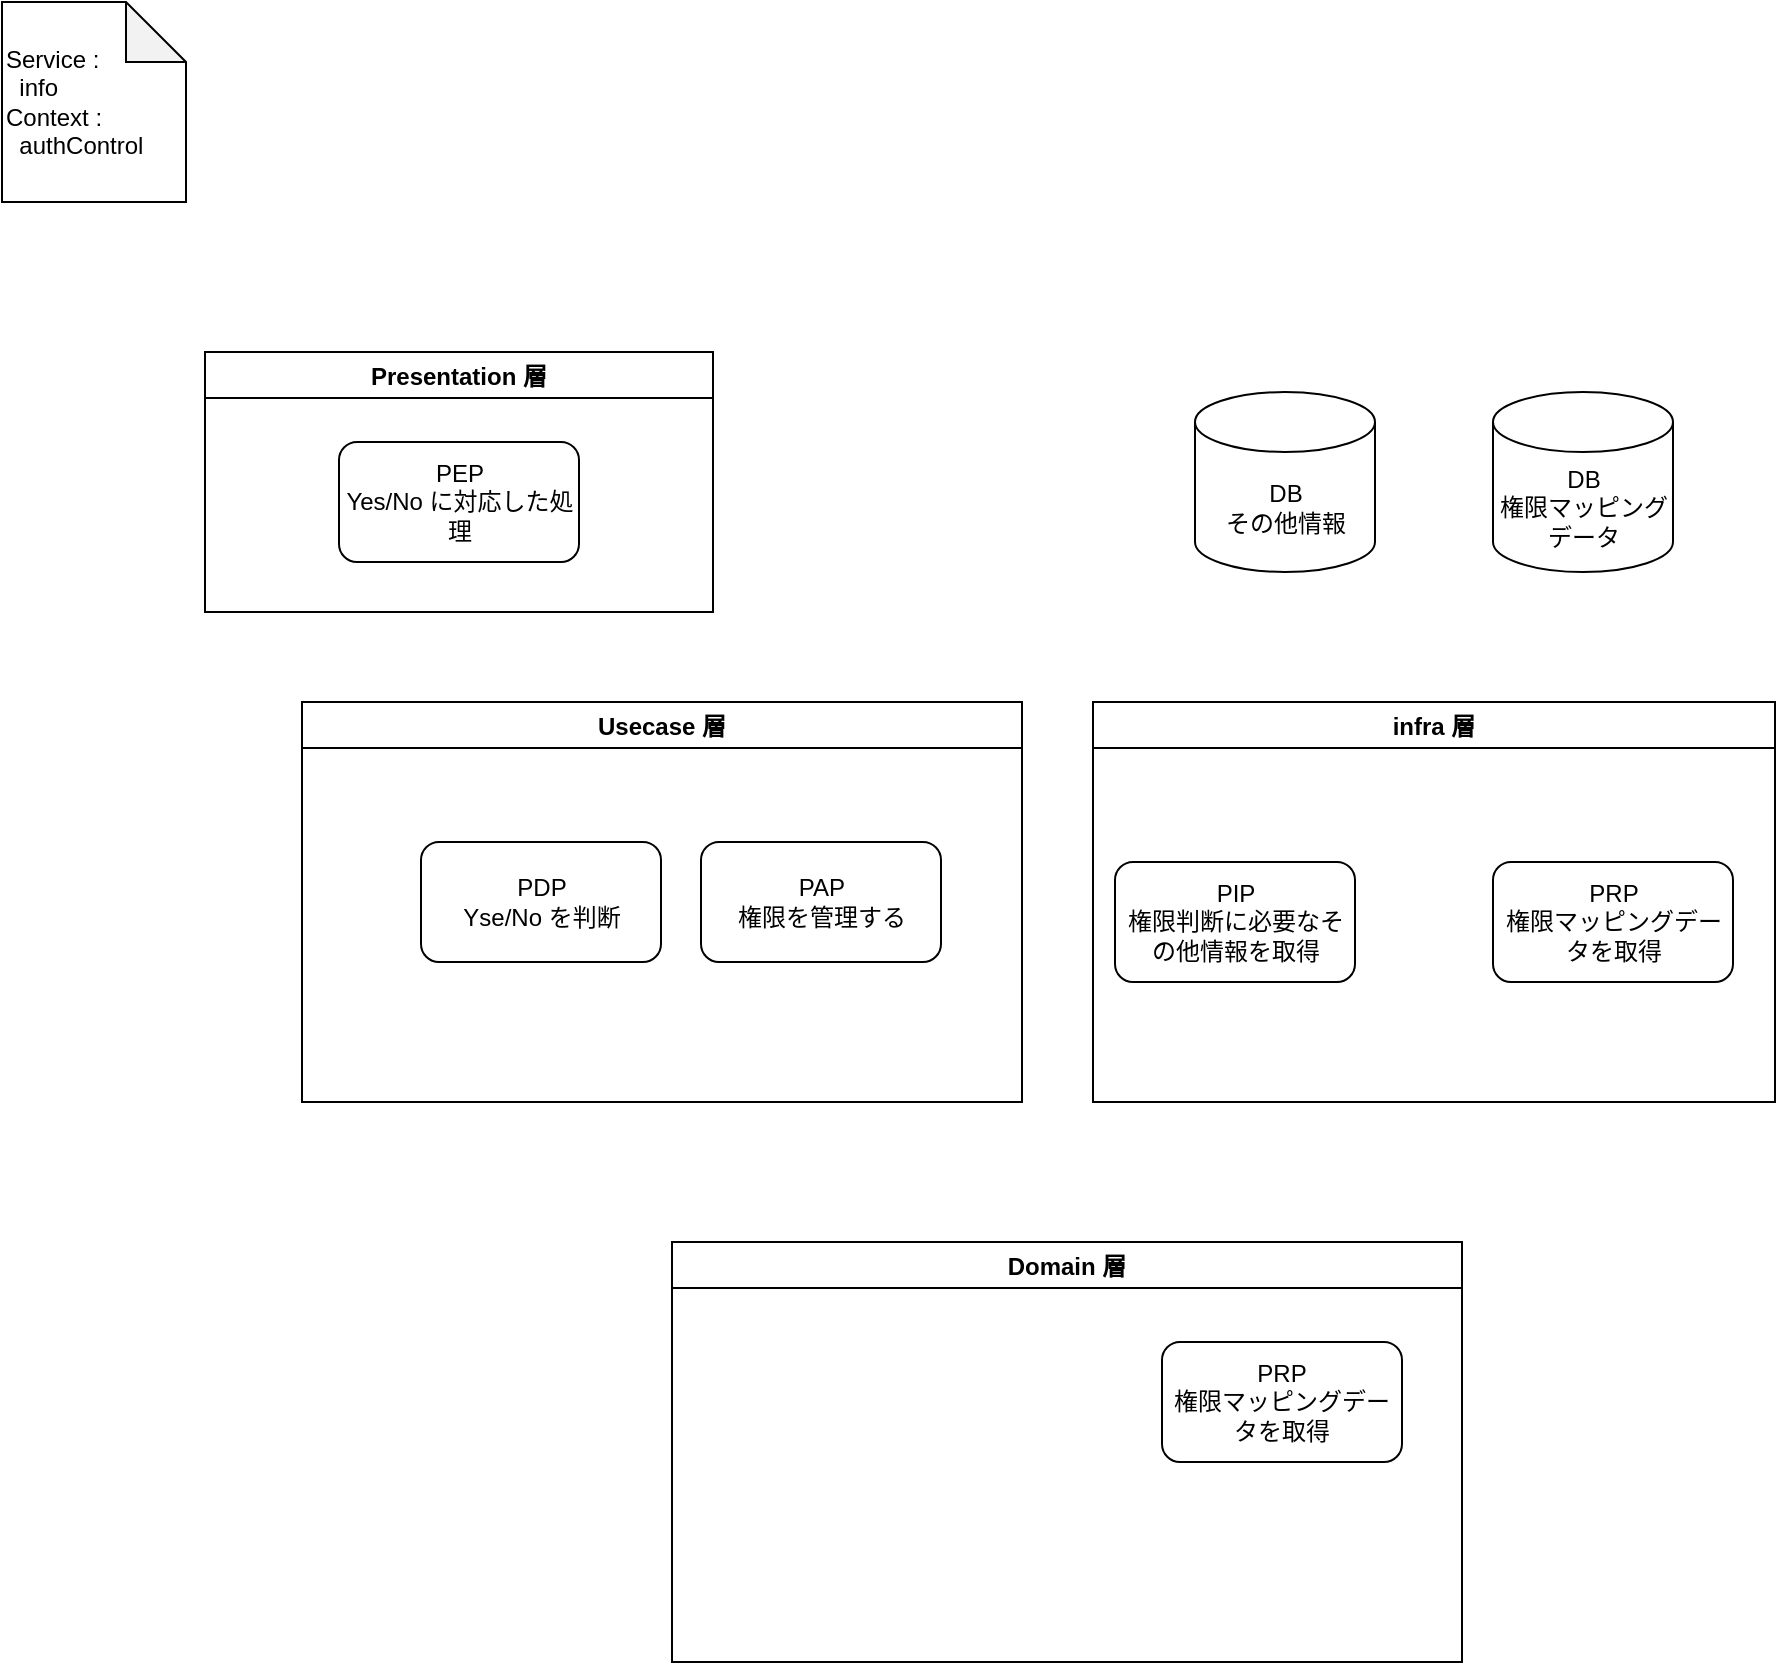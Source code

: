 <mxfile>
    <diagram id="ygwOTp6bHpm_pDIYjT8Z" name="ページ1">
        <mxGraphModel dx="977" dy="1294" grid="1" gridSize="10" guides="1" tooltips="1" connect="1" arrows="1" fold="1" page="1" pageScale="1" pageWidth="827" pageHeight="1169" math="0" shadow="0">
            <root>
                <mxCell id="qtmVg_TJgR1GC3pNEV_o-0"/>
                <mxCell id="qtmVg_TJgR1GC3pNEV_o-1" parent="qtmVg_TJgR1GC3pNEV_o-0"/>
                <mxCell id="qtmVg_TJgR1GC3pNEV_o-12" value="Service :&lt;br&gt;&amp;nbsp; info&lt;br&gt;Context :&lt;br&gt;&amp;nbsp; authControl" style="shape=note;whiteSpace=wrap;html=1;backgroundOutline=1;darkOpacity=0.05;fillColor=none;align=left;" parent="qtmVg_TJgR1GC3pNEV_o-1" vertex="1">
                    <mxGeometry width="92" height="100" as="geometry"/>
                </mxCell>
                <mxCell id="qtmVg_TJgR1GC3pNEV_o-30" value="DB&lt;br&gt;権限マッピングデータ" style="shape=cylinder3;whiteSpace=wrap;html=1;boundedLbl=1;backgroundOutline=1;size=15;fillColor=none;" parent="qtmVg_TJgR1GC3pNEV_o-1" vertex="1">
                    <mxGeometry x="745.5" y="195" width="90" height="90" as="geometry"/>
                </mxCell>
                <mxCell id="qtmVg_TJgR1GC3pNEV_o-31" value="DB&lt;br&gt;その他情報" style="shape=cylinder3;whiteSpace=wrap;html=1;boundedLbl=1;backgroundOutline=1;size=15;fillColor=none;" parent="qtmVg_TJgR1GC3pNEV_o-1" vertex="1">
                    <mxGeometry x="596.5" y="195" width="90" height="90" as="geometry"/>
                </mxCell>
                <mxCell id="qtmVg_TJgR1GC3pNEV_o-32" value="infra 層" style="swimlane;fillColor=none;" parent="qtmVg_TJgR1GC3pNEV_o-1" vertex="1">
                    <mxGeometry x="545.5" y="350" width="341" height="200" as="geometry">
                        <mxRectangle x="611" y="280" width="70" height="23" as="alternateBounds"/>
                    </mxGeometry>
                </mxCell>
                <mxCell id="qtmVg_TJgR1GC3pNEV_o-33" style="edgeStyle=none;html=1;exitX=0.5;exitY=1;exitDx=0;exitDy=0;entryX=0.5;entryY=0;entryDx=0;entryDy=0;dashed=1;" parent="qtmVg_TJgR1GC3pNEV_o-32" edge="1">
                    <mxGeometry relative="1" as="geometry">
                        <mxPoint x="63.5" y="79" as="sourcePoint"/>
                    </mxGeometry>
                </mxCell>
                <mxCell id="qtmVg_TJgR1GC3pNEV_o-34" style="edgeStyle=none;html=1;exitX=0.5;exitY=0;exitDx=0;exitDy=0;dashed=1;entryX=0.5;entryY=1;entryDx=0;entryDy=0;" parent="qtmVg_TJgR1GC3pNEV_o-32" edge="1">
                    <mxGeometry relative="1" as="geometry">
                        <mxPoint x="63.5" y="157.5" as="targetPoint"/>
                    </mxGeometry>
                </mxCell>
                <mxCell id="qtmVg_TJgR1GC3pNEV_o-35" value="PIP&lt;br&gt;権限判断に必要なその他情報を取得" style="rounded=1;whiteSpace=wrap;html=1;fillColor=none;" parent="qtmVg_TJgR1GC3pNEV_o-32" vertex="1">
                    <mxGeometry x="11" y="80" width="120" height="60" as="geometry"/>
                </mxCell>
                <mxCell id="qtmVg_TJgR1GC3pNEV_o-36" value="PRP&lt;br&gt;権限マッピングデータを取得" style="rounded=1;whiteSpace=wrap;html=1;fillColor=none;" parent="qtmVg_TJgR1GC3pNEV_o-32" vertex="1">
                    <mxGeometry x="200" y="80" width="120" height="60" as="geometry"/>
                </mxCell>
                <mxCell id="qtmVg_TJgR1GC3pNEV_o-37" value="Presentation 層" style="swimlane;fillColor=none;" parent="qtmVg_TJgR1GC3pNEV_o-1" vertex="1">
                    <mxGeometry x="101.5" y="175" width="254" height="130" as="geometry">
                        <mxRectangle x="611" y="280" width="70" height="23" as="alternateBounds"/>
                    </mxGeometry>
                </mxCell>
                <mxCell id="qtmVg_TJgR1GC3pNEV_o-38" style="edgeStyle=none;html=1;exitX=0.5;exitY=1;exitDx=0;exitDy=0;entryX=0.5;entryY=0;entryDx=0;entryDy=0;dashed=1;" parent="qtmVg_TJgR1GC3pNEV_o-37" edge="1">
                    <mxGeometry relative="1" as="geometry">
                        <mxPoint x="63.5" y="79" as="sourcePoint"/>
                    </mxGeometry>
                </mxCell>
                <mxCell id="qtmVg_TJgR1GC3pNEV_o-39" style="edgeStyle=none;html=1;exitX=0.5;exitY=0;exitDx=0;exitDy=0;dashed=1;entryX=0.5;entryY=1;entryDx=0;entryDy=0;" parent="qtmVg_TJgR1GC3pNEV_o-37" edge="1">
                    <mxGeometry relative="1" as="geometry">
                        <mxPoint x="63.5" y="157.5" as="targetPoint"/>
                    </mxGeometry>
                </mxCell>
                <mxCell id="qtmVg_TJgR1GC3pNEV_o-40" value="PEP&lt;br&gt;Yes/No に対応した処理" style="rounded=1;whiteSpace=wrap;html=1;fillColor=none;" parent="qtmVg_TJgR1GC3pNEV_o-37" vertex="1">
                    <mxGeometry x="67" y="45" width="120" height="60" as="geometry"/>
                </mxCell>
                <mxCell id="qtmVg_TJgR1GC3pNEV_o-41" value="Usecase 層" style="swimlane;fillColor=none;" parent="qtmVg_TJgR1GC3pNEV_o-1" vertex="1">
                    <mxGeometry x="150" y="350" width="360" height="200" as="geometry">
                        <mxRectangle x="611" y="280" width="70" height="23" as="alternateBounds"/>
                    </mxGeometry>
                </mxCell>
                <mxCell id="qtmVg_TJgR1GC3pNEV_o-42" style="edgeStyle=none;html=1;exitX=0.5;exitY=1;exitDx=0;exitDy=0;entryX=0.5;entryY=0;entryDx=0;entryDy=0;dashed=1;" parent="qtmVg_TJgR1GC3pNEV_o-41" edge="1">
                    <mxGeometry relative="1" as="geometry">
                        <mxPoint x="63.5" y="79" as="sourcePoint"/>
                    </mxGeometry>
                </mxCell>
                <mxCell id="qtmVg_TJgR1GC3pNEV_o-43" style="edgeStyle=none;html=1;exitX=0.5;exitY=0;exitDx=0;exitDy=0;dashed=1;entryX=0.5;entryY=1;entryDx=0;entryDy=0;" parent="qtmVg_TJgR1GC3pNEV_o-41" edge="1">
                    <mxGeometry relative="1" as="geometry">
                        <mxPoint x="63.5" y="157.5" as="targetPoint"/>
                    </mxGeometry>
                </mxCell>
                <mxCell id="qtmVg_TJgR1GC3pNEV_o-44" value="PAP&lt;br&gt;権限を管理する" style="rounded=1;whiteSpace=wrap;html=1;fillColor=none;" parent="qtmVg_TJgR1GC3pNEV_o-41" vertex="1">
                    <mxGeometry x="199.5" y="70" width="120" height="60" as="geometry"/>
                </mxCell>
                <mxCell id="qtmVg_TJgR1GC3pNEV_o-45" value="PDP&lt;br&gt;Yse/No を判断" style="rounded=1;whiteSpace=wrap;html=1;fillColor=none;" parent="qtmVg_TJgR1GC3pNEV_o-41" vertex="1">
                    <mxGeometry x="59.5" y="70" width="120" height="60" as="geometry"/>
                </mxCell>
                <mxCell id="qtmVg_TJgR1GC3pNEV_o-46" value="Domain 層" style="swimlane;fillColor=none;startSize=23;" parent="qtmVg_TJgR1GC3pNEV_o-1" vertex="1">
                    <mxGeometry x="335" y="620" width="395" height="210" as="geometry">
                        <mxRectangle x="611" y="280" width="70" height="23" as="alternateBounds"/>
                    </mxGeometry>
                </mxCell>
                <mxCell id="qtmVg_TJgR1GC3pNEV_o-47" style="edgeStyle=none;html=1;exitX=0.5;exitY=1;exitDx=0;exitDy=0;entryX=0.5;entryY=0;entryDx=0;entryDy=0;dashed=1;" parent="qtmVg_TJgR1GC3pNEV_o-46" edge="1">
                    <mxGeometry relative="1" as="geometry">
                        <mxPoint x="63.5" y="79" as="sourcePoint"/>
                    </mxGeometry>
                </mxCell>
                <mxCell id="qtmVg_TJgR1GC3pNEV_o-48" style="edgeStyle=none;html=1;exitX=0.5;exitY=0;exitDx=0;exitDy=0;dashed=1;entryX=0.5;entryY=1;entryDx=0;entryDy=0;" parent="qtmVg_TJgR1GC3pNEV_o-46" edge="1">
                    <mxGeometry relative="1" as="geometry">
                        <mxPoint x="63.5" y="157.5" as="targetPoint"/>
                    </mxGeometry>
                </mxCell>
                <mxCell id="qtmVg_TJgR1GC3pNEV_o-49" value="PRP&lt;br&gt;権限マッピングデータを取得" style="rounded=1;whiteSpace=wrap;html=1;fillColor=none;" parent="qtmVg_TJgR1GC3pNEV_o-46" vertex="1">
                    <mxGeometry x="245" y="50" width="120" height="60" as="geometry"/>
                </mxCell>
            </root>
        </mxGraphModel>
    </diagram>
    <diagram id="ZdhLeyqGz_Wx9HRLfnm7" name="ページ2">
        <mxGraphModel dx="977" dy="1294" grid="1" gridSize="10" guides="1" tooltips="1" connect="1" arrows="1" fold="1" page="1" pageScale="1" pageWidth="827" pageHeight="1169" math="0" shadow="0">
            <root>
                <mxCell id="SIdBSfJoWr1x3UVd4wp3-0"/>
                <mxCell id="SIdBSfJoWr1x3UVd4wp3-1" parent="SIdBSfJoWr1x3UVd4wp3-0"/>
                <mxCell id="um6ceaH83gxlKoEVquSb-0" value="Service :&lt;br&gt;&amp;nbsp; info&lt;br&gt;Context :&lt;br&gt;&amp;nbsp; authControl" style="shape=note;whiteSpace=wrap;html=1;backgroundOutline=1;darkOpacity=0.05;fillColor=none;align=left;" parent="SIdBSfJoWr1x3UVd4wp3-1" vertex="1">
                    <mxGeometry width="92" height="100" as="geometry"/>
                </mxCell>
                <mxCell id="ys_T8GU-pnRQBrMtciTV-80" style="edgeStyle=none;html=1;exitX=0.5;exitY=1;exitDx=0;exitDy=0;entryX=0.5;entryY=0;entryDx=0;entryDy=0;endArrow=none;endFill=0;" parent="SIdBSfJoWr1x3UVd4wp3-1" source="ys_T8GU-pnRQBrMtciTV-70" target="ys_T8GU-pnRQBrMtciTV-75" edge="1">
                    <mxGeometry relative="1" as="geometry"/>
                </mxCell>
                <mxCell id="ys_T8GU-pnRQBrMtciTV-95" value="1" style="edgeLabel;html=1;align=center;verticalAlign=middle;resizable=0;points=[];" parent="ys_T8GU-pnRQBrMtciTV-80" vertex="1" connectable="0">
                    <mxGeometry x="-0.559" y="1" relative="1" as="geometry">
                        <mxPoint x="8" as="offset"/>
                    </mxGeometry>
                </mxCell>
                <mxCell id="ys_T8GU-pnRQBrMtciTV-96" value="n" style="edgeLabel;html=1;align=center;verticalAlign=middle;resizable=0;points=[];" parent="ys_T8GU-pnRQBrMtciTV-80" vertex="1" connectable="0">
                    <mxGeometry x="0.51" y="-1" relative="1" as="geometry">
                        <mxPoint x="10" as="offset"/>
                    </mxGeometry>
                </mxCell>
                <mxCell id="ys_T8GU-pnRQBrMtciTV-70" value="対象(context)" style="swimlane;fillColor=none;startSize=23;flipH=1;" parent="SIdBSfJoWr1x3UVd4wp3-1" vertex="1">
                    <mxGeometry x="76.25" y="160" width="110" height="90" as="geometry">
                        <mxRectangle x="611" y="280" width="70" height="23" as="alternateBounds"/>
                    </mxGeometry>
                </mxCell>
                <mxCell id="ys_T8GU-pnRQBrMtciTV-71" style="edgeStyle=none;html=1;exitX=0.5;exitY=1;exitDx=0;exitDy=0;entryX=0.5;entryY=0;entryDx=0;entryDy=0;dashed=1;" parent="ys_T8GU-pnRQBrMtciTV-70" edge="1">
                    <mxGeometry relative="1" as="geometry">
                        <mxPoint x="63.5" y="79" as="sourcePoint"/>
                    </mxGeometry>
                </mxCell>
                <mxCell id="ys_T8GU-pnRQBrMtciTV-72" style="edgeStyle=none;html=1;exitX=0.5;exitY=0;exitDx=0;exitDy=0;dashed=1;entryX=0.5;entryY=1;entryDx=0;entryDy=0;" parent="ys_T8GU-pnRQBrMtciTV-70" edge="1">
                    <mxGeometry relative="1" as="geometry">
                        <mxPoint x="63.5" y="157.5" as="targetPoint"/>
                    </mxGeometry>
                </mxCell>
                <mxCell id="ys_T8GU-pnRQBrMtciTV-73" value="対象名: name" style="text;html=1;align=center;verticalAlign=middle;resizable=0;points=[];autosize=1;strokeColor=none;fillColor=none;flipH=1;" parent="ys_T8GU-pnRQBrMtciTV-70" vertex="1">
                    <mxGeometry x="10" y="50" width="90" height="20" as="geometry"/>
                </mxCell>
                <mxCell id="ys_T8GU-pnRQBrMtciTV-74" value="対象ID: id" style="text;html=1;align=center;verticalAlign=middle;resizable=0;points=[];autosize=1;strokeColor=none;fillColor=none;flipH=1;" parent="ys_T8GU-pnRQBrMtciTV-70" vertex="1">
                    <mxGeometry x="20" y="30" width="70" height="20" as="geometry"/>
                </mxCell>
                <mxCell id="ys_T8GU-pnRQBrMtciTV-175" style="edgeStyle=none;html=1;exitX=1;exitY=0.5;exitDx=0;exitDy=0;entryX=0;entryY=0.5;entryDx=0;entryDy=0;endArrow=none;endFill=0;" parent="SIdBSfJoWr1x3UVd4wp3-1" source="ys_T8GU-pnRQBrMtciTV-75" target="ys_T8GU-pnRQBrMtciTV-99" edge="1">
                    <mxGeometry relative="1" as="geometry"/>
                </mxCell>
                <mxCell id="ys_T8GU-pnRQBrMtciTV-178" value="1" style="edgeLabel;html=1;align=center;verticalAlign=middle;resizable=0;points=[];" parent="ys_T8GU-pnRQBrMtciTV-175" vertex="1" connectable="0">
                    <mxGeometry x="-0.796" y="1" relative="1" as="geometry">
                        <mxPoint y="-9" as="offset"/>
                    </mxGeometry>
                </mxCell>
                <mxCell id="ys_T8GU-pnRQBrMtciTV-179" value="n" style="edgeLabel;html=1;align=center;verticalAlign=middle;resizable=0;points=[];" parent="ys_T8GU-pnRQBrMtciTV-175" vertex="1" connectable="0">
                    <mxGeometry x="0.785" y="1" relative="1" as="geometry">
                        <mxPoint y="-9" as="offset"/>
                    </mxGeometry>
                </mxCell>
                <mxCell id="ys_T8GU-pnRQBrMtciTV-75" value="操作(operation)" style="swimlane;fillColor=none;startSize=23;flipH=1;" parent="SIdBSfJoWr1x3UVd4wp3-1" vertex="1">
                    <mxGeometry x="62.5" y="330" width="137.5" height="100" as="geometry">
                        <mxRectangle x="611" y="280" width="70" height="23" as="alternateBounds"/>
                    </mxGeometry>
                </mxCell>
                <mxCell id="ys_T8GU-pnRQBrMtciTV-76" style="edgeStyle=none;html=1;exitX=0.5;exitY=1;exitDx=0;exitDy=0;entryX=0.5;entryY=0;entryDx=0;entryDy=0;dashed=1;" parent="ys_T8GU-pnRQBrMtciTV-75" edge="1">
                    <mxGeometry relative="1" as="geometry">
                        <mxPoint x="63.5" y="79" as="sourcePoint"/>
                    </mxGeometry>
                </mxCell>
                <mxCell id="ys_T8GU-pnRQBrMtciTV-77" style="edgeStyle=none;html=1;exitX=0.5;exitY=0;exitDx=0;exitDy=0;dashed=1;entryX=0.5;entryY=1;entryDx=0;entryDy=0;" parent="ys_T8GU-pnRQBrMtciTV-75" edge="1">
                    <mxGeometry relative="1" as="geometry">
                        <mxPoint x="63.5" y="157.5" as="targetPoint"/>
                    </mxGeometry>
                </mxCell>
                <mxCell id="ys_T8GU-pnRQBrMtciTV-78" value="操作ID: id" style="text;html=1;align=center;verticalAlign=middle;resizable=0;points=[];autosize=1;strokeColor=none;fillColor=none;flipH=1;" parent="ys_T8GU-pnRQBrMtciTV-75" vertex="1">
                    <mxGeometry x="32.5" y="30" width="70" height="20" as="geometry"/>
                </mxCell>
                <mxCell id="ys_T8GU-pnRQBrMtciTV-79" value="操作名: name" style="text;html=1;align=center;verticalAlign=middle;resizable=0;points=[];autosize=1;strokeColor=none;fillColor=none;flipH=1;" parent="ys_T8GU-pnRQBrMtciTV-75" vertex="1">
                    <mxGeometry x="22.5" y="70" width="90" height="20" as="geometry"/>
                </mxCell>
                <mxCell id="ys_T8GU-pnRQBrMtciTV-81" style="edgeStyle=none;html=1;exitX=0.5;exitY=0;exitDx=0;exitDy=0;endArrow=none;endFill=0;entryX=0.5;entryY=1;entryDx=0;entryDy=0;" parent="SIdBSfJoWr1x3UVd4wp3-1" source="ys_T8GU-pnRQBrMtciTV-82" target="ys_T8GU-pnRQBrMtciTV-88" edge="1">
                    <mxGeometry relative="1" as="geometry">
                        <mxPoint x="700" y="455" as="targetPoint"/>
                    </mxGeometry>
                </mxCell>
                <mxCell id="ys_T8GU-pnRQBrMtciTV-97" value="1" style="edgeLabel;html=1;align=center;verticalAlign=middle;resizable=0;points=[];" parent="ys_T8GU-pnRQBrMtciTV-81" vertex="1" connectable="0">
                    <mxGeometry x="0.773" y="-1" relative="1" as="geometry">
                        <mxPoint x="14" as="offset"/>
                    </mxGeometry>
                </mxCell>
                <mxCell id="ys_T8GU-pnRQBrMtciTV-98" value="1" style="edgeLabel;html=1;align=center;verticalAlign=middle;resizable=0;points=[];" parent="ys_T8GU-pnRQBrMtciTV-81" vertex="1" connectable="0">
                    <mxGeometry x="-0.729" y="-2" relative="1" as="geometry">
                        <mxPoint x="12" as="offset"/>
                    </mxGeometry>
                </mxCell>
                <mxCell id="ys_T8GU-pnRQBrMtciTV-82" value="トークン(token)" style="swimlane;fillColor=none;startSize=23;" parent="SIdBSfJoWr1x3UVd4wp3-1" vertex="1">
                    <mxGeometry x="575.63" y="535" width="198.75" height="110" as="geometry">
                        <mxRectangle x="611" y="280" width="70" height="23" as="alternateBounds"/>
                    </mxGeometry>
                </mxCell>
                <mxCell id="ys_T8GU-pnRQBrMtciTV-83" style="edgeStyle=none;html=1;exitX=0.5;exitY=1;exitDx=0;exitDy=0;entryX=0.5;entryY=0;entryDx=0;entryDy=0;dashed=1;" parent="ys_T8GU-pnRQBrMtciTV-82" edge="1">
                    <mxGeometry relative="1" as="geometry">
                        <mxPoint x="63.5" y="79" as="sourcePoint"/>
                    </mxGeometry>
                </mxCell>
                <mxCell id="ys_T8GU-pnRQBrMtciTV-84" style="edgeStyle=none;html=1;exitX=0.5;exitY=0;exitDx=0;exitDy=0;dashed=1;entryX=0.5;entryY=1;entryDx=0;entryDy=0;" parent="ys_T8GU-pnRQBrMtciTV-82" edge="1">
                    <mxGeometry relative="1" as="geometry">
                        <mxPoint x="63.5" y="157.5" as="targetPoint"/>
                    </mxGeometry>
                </mxCell>
                <mxCell id="ys_T8GU-pnRQBrMtciTV-85" value="IDトークン: IDToken" style="text;html=1;align=center;verticalAlign=middle;resizable=0;points=[];autosize=1;strokeColor=none;fillColor=none;" parent="ys_T8GU-pnRQBrMtciTV-82" vertex="1">
                    <mxGeometry x="34.375" y="54" width="130" height="20" as="geometry"/>
                </mxCell>
                <mxCell id="ys_T8GU-pnRQBrMtciTV-86" value="アクセストークン：accessToken" style="text;html=1;align=center;verticalAlign=middle;resizable=0;points=[];autosize=1;strokeColor=none;fillColor=none;" parent="ys_T8GU-pnRQBrMtciTV-82" vertex="1">
                    <mxGeometry x="4.375" y="80" width="190" height="20" as="geometry"/>
                </mxCell>
                <mxCell id="ys_T8GU-pnRQBrMtciTV-87" value="トークンID: id" style="text;html=1;align=center;verticalAlign=middle;resizable=0;points=[];autosize=1;strokeColor=none;fillColor=none;" parent="ys_T8GU-pnRQBrMtciTV-82" vertex="1">
                    <mxGeometry x="54.375" y="34" width="90" height="20" as="geometry"/>
                </mxCell>
                <mxCell id="ys_T8GU-pnRQBrMtciTV-176" style="edgeStyle=none;html=1;exitX=0;exitY=0.5;exitDx=0;exitDy=0;entryX=1;entryY=0.5;entryDx=0;entryDy=0;endArrow=none;endFill=0;" parent="SIdBSfJoWr1x3UVd4wp3-1" source="ys_T8GU-pnRQBrMtciTV-88" target="ys_T8GU-pnRQBrMtciTV-99" edge="1">
                    <mxGeometry relative="1" as="geometry"/>
                </mxCell>
                <mxCell id="ys_T8GU-pnRQBrMtciTV-180" value="1" style="edgeLabel;html=1;align=center;verticalAlign=middle;resizable=0;points=[];" parent="ys_T8GU-pnRQBrMtciTV-176" vertex="1" connectable="0">
                    <mxGeometry x="0.812" y="1" relative="1" as="geometry">
                        <mxPoint y="-12" as="offset"/>
                    </mxGeometry>
                </mxCell>
                <mxCell id="ys_T8GU-pnRQBrMtciTV-181" value="n" style="edgeLabel;html=1;align=center;verticalAlign=middle;resizable=0;points=[];" parent="ys_T8GU-pnRQBrMtciTV-176" vertex="1" connectable="0">
                    <mxGeometry x="-0.843" y="-3" relative="1" as="geometry">
                        <mxPoint y="-7" as="offset"/>
                    </mxGeometry>
                </mxCell>
                <mxCell id="ys_T8GU-pnRQBrMtciTV-88" value="ユーザー(user)" style="swimlane;fillColor=none;startSize=23;" parent="SIdBSfJoWr1x3UVd4wp3-1" vertex="1">
                    <mxGeometry x="580" y="315" width="190" height="130" as="geometry">
                        <mxRectangle x="611" y="280" width="70" height="23" as="alternateBounds"/>
                    </mxGeometry>
                </mxCell>
                <mxCell id="ys_T8GU-pnRQBrMtciTV-89" style="edgeStyle=none;html=1;exitX=0.5;exitY=1;exitDx=0;exitDy=0;entryX=0.5;entryY=0;entryDx=0;entryDy=0;dashed=1;" parent="ys_T8GU-pnRQBrMtciTV-88" edge="1">
                    <mxGeometry relative="1" as="geometry">
                        <mxPoint x="63.5" y="79" as="sourcePoint"/>
                    </mxGeometry>
                </mxCell>
                <mxCell id="ys_T8GU-pnRQBrMtciTV-90" style="edgeStyle=none;html=1;exitX=0.5;exitY=0;exitDx=0;exitDy=0;dashed=1;entryX=0.5;entryY=1;entryDx=0;entryDy=0;" parent="ys_T8GU-pnRQBrMtciTV-88" edge="1">
                    <mxGeometry relative="1" as="geometry">
                        <mxPoint x="63.5" y="157.5" as="targetPoint"/>
                    </mxGeometry>
                </mxCell>
                <mxCell id="ys_T8GU-pnRQBrMtciTV-91" value="ユーザーID: userID" style="text;html=1;align=center;verticalAlign=middle;resizable=0;points=[];autosize=1;strokeColor=none;fillColor=none;" parent="ys_T8GU-pnRQBrMtciTV-88" vertex="1">
                    <mxGeometry x="35" y="50" width="120" height="20" as="geometry"/>
                </mxCell>
                <mxCell id="ys_T8GU-pnRQBrMtciTV-92" value="ユーザー名: name" style="text;html=1;align=center;verticalAlign=middle;resizable=0;points=[];autosize=1;strokeColor=none;fillColor=none;" parent="ys_T8GU-pnRQBrMtciTV-88" vertex="1">
                    <mxGeometry x="25" y="80" width="110" height="20" as="geometry"/>
                </mxCell>
                <mxCell id="ys_T8GU-pnRQBrMtciTV-93" value="パスワード: password" style="text;html=1;align=center;verticalAlign=middle;resizable=0;points=[];autosize=1;strokeColor=none;fillColor=none;" parent="ys_T8GU-pnRQBrMtciTV-88" vertex="1">
                    <mxGeometry x="15" y="100" width="130" height="20" as="geometry"/>
                </mxCell>
                <mxCell id="ys_T8GU-pnRQBrMtciTV-94" value="アカウントID: id" style="text;html=1;align=center;verticalAlign=middle;resizable=0;points=[];autosize=1;strokeColor=none;fillColor=none;" parent="ys_T8GU-pnRQBrMtciTV-88" vertex="1">
                    <mxGeometry x="45" y="30" width="100" height="20" as="geometry"/>
                </mxCell>
                <mxCell id="ys_T8GU-pnRQBrMtciTV-99" value="権限(authorization)" style="swimlane;fillColor=none;startSize=23;" parent="SIdBSfJoWr1x3UVd4wp3-1" vertex="1">
                    <mxGeometry x="330" y="325" width="137.5" height="110" as="geometry">
                        <mxRectangle x="611" y="280" width="70" height="23" as="alternateBounds"/>
                    </mxGeometry>
                </mxCell>
                <mxCell id="ys_T8GU-pnRQBrMtciTV-100" style="edgeStyle=none;html=1;exitX=0.5;exitY=1;exitDx=0;exitDy=0;entryX=0.5;entryY=0;entryDx=0;entryDy=0;dashed=1;" parent="ys_T8GU-pnRQBrMtciTV-99" edge="1">
                    <mxGeometry relative="1" as="geometry">
                        <mxPoint x="63.5" y="79" as="sourcePoint"/>
                    </mxGeometry>
                </mxCell>
                <mxCell id="ys_T8GU-pnRQBrMtciTV-101" style="edgeStyle=none;html=1;exitX=0.5;exitY=0;exitDx=0;exitDy=0;dashed=1;entryX=0.5;entryY=1;entryDx=0;entryDy=0;" parent="ys_T8GU-pnRQBrMtciTV-99" edge="1">
                    <mxGeometry relative="1" as="geometry">
                        <mxPoint x="63.5" y="157.5" as="targetPoint"/>
                    </mxGeometry>
                </mxCell>
                <mxCell id="ys_T8GU-pnRQBrMtciTV-102" value="操作ID: operationID" style="text;html=1;align=center;verticalAlign=middle;resizable=0;points=[];autosize=1;strokeColor=none;fillColor=none;" parent="ys_T8GU-pnRQBrMtciTV-99" vertex="1">
                    <mxGeometry x="7.5" y="54" width="120" height="20" as="geometry"/>
                </mxCell>
                <mxCell id="ys_T8GU-pnRQBrMtciTV-103" value="所有者ID: accountID" style="text;html=1;align=center;verticalAlign=middle;resizable=0;points=[];autosize=1;strokeColor=none;fillColor=none;" parent="ys_T8GU-pnRQBrMtciTV-99" vertex="1">
                    <mxGeometry x="2.5" y="74" width="120" height="20" as="geometry"/>
                </mxCell>
                <mxCell id="ys_T8GU-pnRQBrMtciTV-104" value="権限ID: id" style="text;html=1;align=center;verticalAlign=middle;resizable=0;points=[];autosize=1;strokeColor=none;fillColor=none;" parent="ys_T8GU-pnRQBrMtciTV-99" vertex="1">
                    <mxGeometry x="32.5" y="34" width="70" height="20" as="geometry"/>
                </mxCell>
            </root>
        </mxGraphModel>
    </diagram>
    <diagram id="UHjgcTodRr3KEOWbyx-2" name="ページ3">
        <mxGraphModel dx="150" dy="1294" grid="1" gridSize="10" guides="1" tooltips="1" connect="1" arrows="1" fold="1" page="1" pageScale="1" pageWidth="827" pageHeight="1169" math="0" shadow="0">
            <root>
                <mxCell id="z7SESXfrJ4md7pIn7zyP-0"/>
                <mxCell id="z7SESXfrJ4md7pIn7zyP-1" parent="z7SESXfrJ4md7pIn7zyP-0"/>
                <mxCell id="ppBGHj8pFHioXiUgfglE-0" style="edgeStyle=none;html=1;exitX=0.5;exitY=0;exitDx=0;exitDy=0;endArrow=none;endFill=0;entryX=0.5;entryY=1;entryDx=0;entryDy=0;" parent="z7SESXfrJ4md7pIn7zyP-1" source="ppBGHj8pFHioXiUgfglE-1" target="ppBGHj8pFHioXiUgfglE-13" edge="1">
                    <mxGeometry relative="1" as="geometry">
                        <mxPoint x="967" y="680" as="targetPoint"/>
                    </mxGeometry>
                </mxCell>
                <mxCell id="ppBGHj8pFHioXiUgfglE-1" value="トークン" style="swimlane;fillColor=none;startSize=23;" parent="z7SESXfrJ4md7pIn7zyP-1" vertex="1">
                    <mxGeometry x="860.25" y="720" width="137.5" height="110" as="geometry">
                        <mxRectangle x="611" y="280" width="70" height="23" as="alternateBounds"/>
                    </mxGeometry>
                </mxCell>
                <mxCell id="ppBGHj8pFHioXiUgfglE-2" style="edgeStyle=none;html=1;exitX=0.5;exitY=1;exitDx=0;exitDy=0;entryX=0.5;entryY=0;entryDx=0;entryDy=0;dashed=1;" parent="ppBGHj8pFHioXiUgfglE-1" edge="1">
                    <mxGeometry relative="1" as="geometry">
                        <mxPoint x="63.5" y="79" as="sourcePoint"/>
                    </mxGeometry>
                </mxCell>
                <mxCell id="ppBGHj8pFHioXiUgfglE-3" style="edgeStyle=none;html=1;exitX=0.5;exitY=0;exitDx=0;exitDy=0;dashed=1;entryX=0.5;entryY=1;entryDx=0;entryDy=0;" parent="ppBGHj8pFHioXiUgfglE-1" edge="1">
                    <mxGeometry relative="1" as="geometry">
                        <mxPoint x="63.5" y="157.5" as="targetPoint"/>
                    </mxGeometry>
                </mxCell>
                <mxCell id="ppBGHj8pFHioXiUgfglE-4" value="IDトークン: xxx" style="text;html=1;align=center;verticalAlign=middle;resizable=0;points=[];autosize=1;strokeColor=none;fillColor=none;" parent="ppBGHj8pFHioXiUgfglE-1" vertex="1">
                    <mxGeometry x="17.5" y="54" width="100" height="20" as="geometry"/>
                </mxCell>
                <mxCell id="ppBGHj8pFHioXiUgfglE-5" value="アクセストークン：yyy" style="text;html=1;align=center;verticalAlign=middle;resizable=0;points=[];autosize=1;strokeColor=none;fillColor=none;" parent="ppBGHj8pFHioXiUgfglE-1" vertex="1">
                    <mxGeometry x="-2.5" y="80" width="140" height="20" as="geometry"/>
                </mxCell>
                <mxCell id="ppBGHj8pFHioXiUgfglE-6" value="トークンID: 01" style="text;html=1;align=center;verticalAlign=middle;resizable=0;points=[];autosize=1;strokeColor=none;fillColor=none;" parent="ppBGHj8pFHioXiUgfglE-1" vertex="1">
                    <mxGeometry x="17.5" y="34" width="100" height="20" as="geometry"/>
                </mxCell>
                <mxCell id="ppBGHj8pFHioXiUgfglE-7" style="edgeStyle=orthogonalEdgeStyle;html=1;exitX=1;exitY=0.5;exitDx=0;exitDy=0;entryX=0;entryY=0.5;entryDx=0;entryDy=0;endArrow=none;endFill=0;" parent="z7SESXfrJ4md7pIn7zyP-1" source="ppBGHj8pFHioXiUgfglE-13" target="ppBGHj8pFHioXiUgfglE-92" edge="1">
                    <mxGeometry relative="1" as="geometry"/>
                </mxCell>
                <mxCell id="ppBGHj8pFHioXiUgfglE-8" style="edgeStyle=orthogonalEdgeStyle;html=1;exitX=1;exitY=0.5;exitDx=0;exitDy=0;entryX=0;entryY=0.5;entryDx=0;entryDy=0;endArrow=none;endFill=0;" parent="z7SESXfrJ4md7pIn7zyP-1" source="ppBGHj8pFHioXiUgfglE-13" target="ppBGHj8pFHioXiUgfglE-110" edge="1">
                    <mxGeometry relative="1" as="geometry">
                        <mxPoint x="1024" y="690" as="sourcePoint"/>
                    </mxGeometry>
                </mxCell>
                <mxCell id="ppBGHj8pFHioXiUgfglE-9" style="edgeStyle=orthogonalEdgeStyle;html=1;exitX=1;exitY=0.5;exitDx=0;exitDy=0;entryX=0;entryY=0.5;entryDx=0;entryDy=0;endArrow=none;endFill=0;" parent="z7SESXfrJ4md7pIn7zyP-1" source="ppBGHj8pFHioXiUgfglE-13" target="ppBGHj8pFHioXiUgfglE-98" edge="1">
                    <mxGeometry relative="1" as="geometry"/>
                </mxCell>
                <mxCell id="ppBGHj8pFHioXiUgfglE-10" style="edgeStyle=orthogonalEdgeStyle;html=1;exitX=1;exitY=0.5;exitDx=0;exitDy=0;entryX=0;entryY=0.5;entryDx=0;entryDy=0;endArrow=none;endFill=0;" parent="z7SESXfrJ4md7pIn7zyP-1" source="ppBGHj8pFHioXiUgfglE-13" target="ppBGHj8pFHioXiUgfglE-104" edge="1">
                    <mxGeometry relative="1" as="geometry">
                        <mxPoint x="1024" y="690" as="sourcePoint"/>
                    </mxGeometry>
                </mxCell>
                <mxCell id="ppBGHj8pFHioXiUgfglE-11" style="edgeStyle=orthogonalEdgeStyle;html=1;exitX=1;exitY=0.75;exitDx=0;exitDy=0;entryX=0;entryY=0.75;entryDx=0;entryDy=0;endArrow=none;endFill=0;" parent="z7SESXfrJ4md7pIn7zyP-1" source="ppBGHj8pFHioXiUgfglE-13" target="ppBGHj8pFHioXiUgfglE-122" edge="1">
                    <mxGeometry relative="1" as="geometry">
                        <Array as="points">
                            <mxPoint x="1277" y="638"/>
                            <mxPoint x="1277" y="595"/>
                        </Array>
                    </mxGeometry>
                </mxCell>
                <mxCell id="ppBGHj8pFHioXiUgfglE-12" style="edgeStyle=orthogonalEdgeStyle;html=1;exitX=1;exitY=0.75;exitDx=0;exitDy=0;entryX=0;entryY=0.75;entryDx=0;entryDy=0;endArrow=none;endFill=0;" parent="z7SESXfrJ4md7pIn7zyP-1" source="ppBGHj8pFHioXiUgfglE-13" target="ppBGHj8pFHioXiUgfglE-134" edge="1">
                    <mxGeometry relative="1" as="geometry">
                        <Array as="points">
                            <mxPoint x="1277" y="638"/>
                            <mxPoint x="1277" y="915"/>
                        </Array>
                    </mxGeometry>
                </mxCell>
                <mxCell id="ppBGHj8pFHioXiUgfglE-13" value="ユーザー" style="swimlane;fillColor=none;startSize=23;" parent="z7SESXfrJ4md7pIn7zyP-1" vertex="1">
                    <mxGeometry x="834" y="540" width="190" height="130" as="geometry">
                        <mxRectangle x="611" y="280" width="70" height="23" as="alternateBounds"/>
                    </mxGeometry>
                </mxCell>
                <mxCell id="ppBGHj8pFHioXiUgfglE-14" style="edgeStyle=none;html=1;exitX=0.5;exitY=1;exitDx=0;exitDy=0;entryX=0.5;entryY=0;entryDx=0;entryDy=0;dashed=1;" parent="ppBGHj8pFHioXiUgfglE-13" edge="1">
                    <mxGeometry relative="1" as="geometry">
                        <mxPoint x="63.5" y="79" as="sourcePoint"/>
                    </mxGeometry>
                </mxCell>
                <mxCell id="ppBGHj8pFHioXiUgfglE-15" style="edgeStyle=none;html=1;exitX=0.5;exitY=0;exitDx=0;exitDy=0;dashed=1;entryX=0.5;entryY=1;entryDx=0;entryDy=0;" parent="ppBGHj8pFHioXiUgfglE-13" edge="1">
                    <mxGeometry relative="1" as="geometry">
                        <mxPoint x="63.5" y="157.5" as="targetPoint"/>
                    </mxGeometry>
                </mxCell>
                <mxCell id="ppBGHj8pFHioXiUgfglE-16" value="ユーザーID: sena" style="text;html=1;align=center;verticalAlign=middle;resizable=0;points=[];autosize=1;strokeColor=none;fillColor=none;" parent="ppBGHj8pFHioXiUgfglE-13" vertex="1">
                    <mxGeometry x="40" y="50" width="110" height="20" as="geometry"/>
                </mxCell>
                <mxCell id="ppBGHj8pFHioXiUgfglE-17" value="ユーザー名: セナ" style="text;html=1;align=center;verticalAlign=middle;resizable=0;points=[];autosize=1;strokeColor=none;fillColor=none;" parent="ppBGHj8pFHioXiUgfglE-13" vertex="1">
                    <mxGeometry x="25" y="80" width="110" height="20" as="geometry"/>
                </mxCell>
                <mxCell id="ppBGHj8pFHioXiUgfglE-18" value="パスワード: password" style="text;html=1;align=center;verticalAlign=middle;resizable=0;points=[];autosize=1;strokeColor=none;fillColor=none;" parent="ppBGHj8pFHioXiUgfglE-13" vertex="1">
                    <mxGeometry x="15" y="100" width="130" height="20" as="geometry"/>
                </mxCell>
                <mxCell id="ppBGHj8pFHioXiUgfglE-19" value="アカウントID: 01" style="text;html=1;align=center;verticalAlign=middle;resizable=0;points=[];autosize=1;strokeColor=none;fillColor=none;" parent="ppBGHj8pFHioXiUgfglE-13" vertex="1">
                    <mxGeometry x="40" y="30" width="110" height="20" as="geometry"/>
                </mxCell>
                <mxCell id="ppBGHj8pFHioXiUgfglE-20" style="edgeStyle=orthogonalEdgeStyle;html=1;exitX=0.5;exitY=1;exitDx=0;exitDy=0;entryX=1;entryY=0.25;entryDx=0;entryDy=0;endArrow=none;endFill=0;" parent="z7SESXfrJ4md7pIn7zyP-1" source="ppBGHj8pFHioXiUgfglE-22" target="ppBGHj8pFHioXiUgfglE-92" edge="1">
                    <mxGeometry relative="1" as="geometry"/>
                </mxCell>
                <mxCell id="ppBGHj8pFHioXiUgfglE-21" style="edgeStyle=orthogonalEdgeStyle;html=1;exitX=0.5;exitY=1;exitDx=0;exitDy=0;entryX=0;entryY=0.25;entryDx=0;entryDy=0;endArrow=none;endFill=0;" parent="z7SESXfrJ4md7pIn7zyP-1" source="ppBGHj8pFHioXiUgfglE-22" target="ppBGHj8pFHioXiUgfglE-116" edge="1">
                    <mxGeometry relative="1" as="geometry">
                        <Array as="points">
                            <mxPoint x="1080" y="330"/>
                            <mxPoint x="1197" y="330"/>
                            <mxPoint x="1197" y="430"/>
                        </Array>
                    </mxGeometry>
                </mxCell>
                <mxCell id="ppBGHj8pFHioXiUgfglE-22" value="ユーザーロール" style="swimlane;fillColor=none;startSize=23;flipH=1;" parent="z7SESXfrJ4md7pIn7zyP-1" vertex="1">
                    <mxGeometry x="1010.75" y="170" width="137.5" height="100" as="geometry">
                        <mxRectangle x="611" y="280" width="70" height="23" as="alternateBounds"/>
                    </mxGeometry>
                </mxCell>
                <mxCell id="ppBGHj8pFHioXiUgfglE-23" style="edgeStyle=none;html=1;exitX=0.5;exitY=1;exitDx=0;exitDy=0;entryX=0.5;entryY=0;entryDx=0;entryDy=0;dashed=1;" parent="ppBGHj8pFHioXiUgfglE-22" edge="1">
                    <mxGeometry relative="1" as="geometry">
                        <mxPoint x="63.5" y="79" as="sourcePoint"/>
                    </mxGeometry>
                </mxCell>
                <mxCell id="ppBGHj8pFHioXiUgfglE-24" style="edgeStyle=none;html=1;exitX=0.5;exitY=0;exitDx=0;exitDy=0;dashed=1;entryX=0.5;entryY=1;entryDx=0;entryDy=0;" parent="ppBGHj8pFHioXiUgfglE-22" edge="1">
                    <mxGeometry relative="1" as="geometry">
                        <mxPoint x="63.5" y="157.5" as="targetPoint"/>
                    </mxGeometry>
                </mxCell>
                <mxCell id="ppBGHj8pFHioXiUgfglE-25" value="ユーザーロールID: 0101" style="text;html=1;align=center;verticalAlign=middle;resizable=0;points=[];autosize=1;strokeColor=none;fillColor=none;flipH=1;" parent="ppBGHj8pFHioXiUgfglE-22" vertex="1">
                    <mxGeometry x="-2.5" y="30" width="140" height="20" as="geometry"/>
                </mxCell>
                <mxCell id="ppBGHj8pFHioXiUgfglE-26" value="操作: yyy" style="text;html=1;align=center;verticalAlign=middle;resizable=0;points=[];autosize=1;strokeColor=none;fillColor=none;flipH=1;" parent="ppBGHj8pFHioXiUgfglE-22" vertex="1">
                    <mxGeometry x="37.5" y="70" width="60" height="20" as="geometry"/>
                </mxCell>
                <mxCell id="ppBGHj8pFHioXiUgfglE-27" style="edgeStyle=orthogonalEdgeStyle;html=1;exitX=0;exitY=0.5;exitDx=0;exitDy=0;entryX=1;entryY=0.5;entryDx=0;entryDy=0;endArrow=none;endFill=0;" parent="z7SESXfrJ4md7pIn7zyP-1" source="ppBGHj8pFHioXiUgfglE-33" target="ppBGHj8pFHioXiUgfglE-122" edge="1">
                    <mxGeometry relative="1" as="geometry"/>
                </mxCell>
                <mxCell id="ppBGHj8pFHioXiUgfglE-28" style="edgeStyle=orthogonalEdgeStyle;html=1;exitX=0;exitY=0.5;exitDx=0;exitDy=0;entryX=1;entryY=0.5;entryDx=0;entryDy=0;endArrow=none;endFill=0;" parent="z7SESXfrJ4md7pIn7zyP-1" source="ppBGHj8pFHioXiUgfglE-33" target="ppBGHj8pFHioXiUgfglE-116" edge="1">
                    <mxGeometry relative="1" as="geometry"/>
                </mxCell>
                <mxCell id="ppBGHj8pFHioXiUgfglE-29" style="edgeStyle=orthogonalEdgeStyle;html=1;exitX=0;exitY=0.5;exitDx=0;exitDy=0;entryX=1;entryY=0.5;entryDx=0;entryDy=0;endArrow=none;endFill=0;" parent="z7SESXfrJ4md7pIn7zyP-1" source="ppBGHj8pFHioXiUgfglE-33" target="ppBGHj8pFHioXiUgfglE-128" edge="1">
                    <mxGeometry relative="1" as="geometry"/>
                </mxCell>
                <mxCell id="ppBGHj8pFHioXiUgfglE-30" style="edgeStyle=orthogonalEdgeStyle;html=1;exitX=0;exitY=0.5;exitDx=0;exitDy=0;entryX=1;entryY=0.5;entryDx=0;entryDy=0;endArrow=none;endFill=0;" parent="z7SESXfrJ4md7pIn7zyP-1" source="ppBGHj8pFHioXiUgfglE-33" target="ppBGHj8pFHioXiUgfglE-134" edge="1">
                    <mxGeometry relative="1" as="geometry"/>
                </mxCell>
                <mxCell id="ppBGHj8pFHioXiUgfglE-31" style="edgeStyle=orthogonalEdgeStyle;html=1;exitX=0;exitY=0.75;exitDx=0;exitDy=0;entryX=1;entryY=0.75;entryDx=0;entryDy=0;endArrow=none;endFill=0;" parent="z7SESXfrJ4md7pIn7zyP-1" source="ppBGHj8pFHioXiUgfglE-33" target="ppBGHj8pFHioXiUgfglE-92" edge="1">
                    <mxGeometry relative="1" as="geometry">
                        <Array as="points">
                            <mxPoint x="1257" y="678"/>
                            <mxPoint x="1257" y="465"/>
                        </Array>
                    </mxGeometry>
                </mxCell>
                <mxCell id="ppBGHj8pFHioXiUgfglE-32" style="edgeStyle=orthogonalEdgeStyle;html=1;exitX=0;exitY=0.75;exitDx=0;exitDy=0;entryX=1;entryY=0.75;entryDx=0;entryDy=0;endArrow=none;endFill=0;" parent="z7SESXfrJ4md7pIn7zyP-1" source="ppBGHj8pFHioXiUgfglE-33" target="ppBGHj8pFHioXiUgfglE-104" edge="1">
                    <mxGeometry relative="1" as="geometry">
                        <Array as="points">
                            <mxPoint x="1257" y="678"/>
                            <mxPoint x="1257" y="780"/>
                        </Array>
                    </mxGeometry>
                </mxCell>
                <mxCell id="ppBGHj8pFHioXiUgfglE-33" value="ユーザー" style="swimlane;fillColor=none;startSize=23;" parent="z7SESXfrJ4md7pIn7zyP-1" vertex="1">
                    <mxGeometry x="1457" y="580" width="190" height="130" as="geometry">
                        <mxRectangle x="611" y="280" width="70" height="23" as="alternateBounds"/>
                    </mxGeometry>
                </mxCell>
                <mxCell id="ppBGHj8pFHioXiUgfglE-34" style="edgeStyle=none;html=1;exitX=0.5;exitY=1;exitDx=0;exitDy=0;entryX=0.5;entryY=0;entryDx=0;entryDy=0;dashed=1;" parent="ppBGHj8pFHioXiUgfglE-33" edge="1">
                    <mxGeometry relative="1" as="geometry">
                        <mxPoint x="63.5" y="79" as="sourcePoint"/>
                    </mxGeometry>
                </mxCell>
                <mxCell id="ppBGHj8pFHioXiUgfglE-35" style="edgeStyle=none;html=1;exitX=0.5;exitY=0;exitDx=0;exitDy=0;dashed=1;entryX=0.5;entryY=1;entryDx=0;entryDy=0;" parent="ppBGHj8pFHioXiUgfglE-33" edge="1">
                    <mxGeometry relative="1" as="geometry">
                        <mxPoint x="63.5" y="157.5" as="targetPoint"/>
                    </mxGeometry>
                </mxCell>
                <mxCell id="ppBGHj8pFHioXiUgfglE-36" value="ユーザーID: sukoya" style="text;html=1;align=center;verticalAlign=middle;resizable=0;points=[];autosize=1;strokeColor=none;fillColor=none;" parent="ppBGHj8pFHioXiUgfglE-33" vertex="1">
                    <mxGeometry x="35" y="50" width="120" height="20" as="geometry"/>
                </mxCell>
                <mxCell id="ppBGHj8pFHioXiUgfglE-37" value="ユーザー名: 健屋" style="text;html=1;align=center;verticalAlign=middle;resizable=0;points=[];autosize=1;strokeColor=none;fillColor=none;" parent="ppBGHj8pFHioXiUgfglE-33" vertex="1">
                    <mxGeometry x="25" y="80" width="110" height="20" as="geometry"/>
                </mxCell>
                <mxCell id="ppBGHj8pFHioXiUgfglE-38" value="パスワード: password" style="text;html=1;align=center;verticalAlign=middle;resizable=0;points=[];autosize=1;strokeColor=none;fillColor=none;" parent="ppBGHj8pFHioXiUgfglE-33" vertex="1">
                    <mxGeometry x="15" y="100" width="130" height="20" as="geometry"/>
                </mxCell>
                <mxCell id="ppBGHj8pFHioXiUgfglE-39" value="アカウントID: 02" style="text;html=1;align=center;verticalAlign=middle;resizable=0;points=[];autosize=1;strokeColor=none;fillColor=none;" parent="ppBGHj8pFHioXiUgfglE-33" vertex="1">
                    <mxGeometry x="40" y="30" width="110" height="20" as="geometry"/>
                </mxCell>
                <mxCell id="ppBGHj8pFHioXiUgfglE-40" style="edgeStyle=none;html=1;exitX=0.5;exitY=1;exitDx=0;exitDy=0;entryX=0.5;entryY=0;entryDx=0;entryDy=0;endArrow=none;endFill=0;" parent="z7SESXfrJ4md7pIn7zyP-1" source="ppBGHj8pFHioXiUgfglE-42" target="ppBGHj8pFHioXiUgfglE-22" edge="1">
                    <mxGeometry relative="1" as="geometry"/>
                </mxCell>
                <mxCell id="ppBGHj8pFHioXiUgfglE-41" style="edgeStyle=none;html=1;exitX=0.5;exitY=1;exitDx=0;exitDy=0;entryX=0.5;entryY=0;entryDx=0;entryDy=0;endArrow=none;endFill=0;" parent="z7SESXfrJ4md7pIn7zyP-1" source="ppBGHj8pFHioXiUgfglE-42" target="ppBGHj8pFHioXiUgfglE-59" edge="1">
                    <mxGeometry relative="1" as="geometry"/>
                </mxCell>
                <mxCell id="ppBGHj8pFHioXiUgfglE-42" value="対象" style="swimlane;fillColor=none;startSize=23;flipH=1;" parent="z7SESXfrJ4md7pIn7zyP-1" vertex="1">
                    <mxGeometry x="1072" y="30" width="110" height="90" as="geometry">
                        <mxRectangle x="611" y="280" width="70" height="23" as="alternateBounds"/>
                    </mxGeometry>
                </mxCell>
                <mxCell id="ppBGHj8pFHioXiUgfglE-43" style="edgeStyle=none;html=1;exitX=0.5;exitY=1;exitDx=0;exitDy=0;entryX=0.5;entryY=0;entryDx=0;entryDy=0;dashed=1;" parent="ppBGHj8pFHioXiUgfglE-42" edge="1">
                    <mxGeometry relative="1" as="geometry">
                        <mxPoint x="63.5" y="79" as="sourcePoint"/>
                    </mxGeometry>
                </mxCell>
                <mxCell id="ppBGHj8pFHioXiUgfglE-44" style="edgeStyle=none;html=1;exitX=0.5;exitY=0;exitDx=0;exitDy=0;dashed=1;entryX=0.5;entryY=1;entryDx=0;entryDy=0;" parent="ppBGHj8pFHioXiUgfglE-42" edge="1">
                    <mxGeometry relative="1" as="geometry">
                        <mxPoint x="63.5" y="157.5" as="targetPoint"/>
                    </mxGeometry>
                </mxCell>
                <mxCell id="ppBGHj8pFHioXiUgfglE-45" value="対象名: xxx" style="text;html=1;align=center;verticalAlign=middle;resizable=0;points=[];autosize=1;strokeColor=none;fillColor=none;flipH=1;" parent="ppBGHj8pFHioXiUgfglE-42" vertex="1">
                    <mxGeometry x="15" y="50" width="80" height="20" as="geometry"/>
                </mxCell>
                <mxCell id="ppBGHj8pFHioXiUgfglE-46" value="対象ID: 01" style="text;html=1;align=center;verticalAlign=middle;resizable=0;points=[];autosize=1;strokeColor=none;fillColor=none;flipH=1;" parent="ppBGHj8pFHioXiUgfglE-42" vertex="1">
                    <mxGeometry x="20" y="30" width="70" height="20" as="geometry"/>
                </mxCell>
                <mxCell id="ppBGHj8pFHioXiUgfglE-47" value="管理者ロール01" style="swimlane;fillColor=none;startSize=23;flipH=1;" parent="z7SESXfrJ4md7pIn7zyP-1" vertex="1">
                    <mxGeometry x="1060" y="1060" width="110" height="90" as="geometry">
                        <mxRectangle x="611" y="280" width="70" height="23" as="alternateBounds"/>
                    </mxGeometry>
                </mxCell>
                <mxCell id="ppBGHj8pFHioXiUgfglE-48" style="edgeStyle=none;html=1;exitX=0.5;exitY=1;exitDx=0;exitDy=0;entryX=0.5;entryY=0;entryDx=0;entryDy=0;dashed=1;" parent="ppBGHj8pFHioXiUgfglE-47" edge="1">
                    <mxGeometry relative="1" as="geometry">
                        <mxPoint x="63.5" y="79" as="sourcePoint"/>
                    </mxGeometry>
                </mxCell>
                <mxCell id="ppBGHj8pFHioXiUgfglE-49" style="edgeStyle=none;html=1;exitX=0.5;exitY=0;exitDx=0;exitDy=0;dashed=1;entryX=0.5;entryY=1;entryDx=0;entryDy=0;" parent="ppBGHj8pFHioXiUgfglE-47" edge="1">
                    <mxGeometry relative="1" as="geometry">
                        <mxPoint x="63.5" y="157.5" as="targetPoint"/>
                    </mxGeometry>
                </mxCell>
                <mxCell id="ppBGHj8pFHioXiUgfglE-50" value="管理者" style="swimlane;fillColor=none;startSize=23;" parent="z7SESXfrJ4md7pIn7zyP-1" vertex="1">
                    <mxGeometry x="850" y="1030" width="190" height="120" as="geometry">
                        <mxRectangle x="611" y="280" width="70" height="23" as="alternateBounds"/>
                    </mxGeometry>
                </mxCell>
                <mxCell id="ppBGHj8pFHioXiUgfglE-51" style="edgeStyle=none;html=1;exitX=0.5;exitY=1;exitDx=0;exitDy=0;entryX=0.5;entryY=0;entryDx=0;entryDy=0;dashed=1;" parent="ppBGHj8pFHioXiUgfglE-50" edge="1">
                    <mxGeometry relative="1" as="geometry">
                        <mxPoint x="63.5" y="79" as="sourcePoint"/>
                    </mxGeometry>
                </mxCell>
                <mxCell id="ppBGHj8pFHioXiUgfglE-52" style="edgeStyle=none;html=1;exitX=0.5;exitY=0;exitDx=0;exitDy=0;dashed=1;entryX=0.5;entryY=1;entryDx=0;entryDy=0;" parent="ppBGHj8pFHioXiUgfglE-50" edge="1">
                    <mxGeometry relative="1" as="geometry">
                        <mxPoint x="63.5" y="157.5" as="targetPoint"/>
                    </mxGeometry>
                </mxCell>
                <mxCell id="ppBGHj8pFHioXiUgfglE-53" value="管理者ID: sena" style="text;html=1;align=center;verticalAlign=middle;resizable=0;points=[];autosize=1;strokeColor=none;fillColor=none;" parent="ppBGHj8pFHioXiUgfglE-50" vertex="1">
                    <mxGeometry x="45" y="50" width="100" height="20" as="geometry"/>
                </mxCell>
                <mxCell id="ppBGHj8pFHioXiUgfglE-54" value="管理者名: セナ" style="text;html=1;align=center;verticalAlign=middle;resizable=0;points=[];autosize=1;strokeColor=none;fillColor=none;" parent="ppBGHj8pFHioXiUgfglE-50" vertex="1">
                    <mxGeometry x="35" y="80" width="90" height="20" as="geometry"/>
                </mxCell>
                <mxCell id="ppBGHj8pFHioXiUgfglE-55" value="パスワード: password" style="text;html=1;align=center;verticalAlign=middle;resizable=0;points=[];autosize=1;strokeColor=none;fillColor=none;" parent="ppBGHj8pFHioXiUgfglE-50" vertex="1">
                    <mxGeometry x="15" y="100" width="130" height="20" as="geometry"/>
                </mxCell>
                <mxCell id="ppBGHj8pFHioXiUgfglE-56" value="アカウントID: 未定" style="text;html=1;align=center;verticalAlign=middle;resizable=0;points=[];autosize=1;strokeColor=none;fillColor=none;" parent="ppBGHj8pFHioXiUgfglE-50" vertex="1">
                    <mxGeometry x="35" y="30" width="120" height="20" as="geometry"/>
                </mxCell>
                <mxCell id="ppBGHj8pFHioXiUgfglE-57" style="edgeStyle=orthogonalEdgeStyle;html=1;exitX=0.5;exitY=1;exitDx=0;exitDy=0;entryX=1;entryY=0.25;entryDx=0;entryDy=0;endArrow=none;endFill=0;" parent="z7SESXfrJ4md7pIn7zyP-1" source="ppBGHj8pFHioXiUgfglE-59" target="ppBGHj8pFHioXiUgfglE-98" edge="1">
                    <mxGeometry relative="1" as="geometry">
                        <Array as="points">
                            <mxPoint x="1207" y="315"/>
                            <mxPoint x="1207" y="545"/>
                        </Array>
                    </mxGeometry>
                </mxCell>
                <mxCell id="ppBGHj8pFHioXiUgfglE-58" style="edgeStyle=orthogonalEdgeStyle;html=1;exitX=0.5;exitY=1;exitDx=0;exitDy=0;entryX=1.006;entryY=0.184;entryDx=0;entryDy=0;entryPerimeter=0;endArrow=none;endFill=0;" parent="z7SESXfrJ4md7pIn7zyP-1" source="ppBGHj8pFHioXiUgfglE-59" target="ppBGHj8pFHioXiUgfglE-122" edge="1">
                    <mxGeometry relative="1" as="geometry">
                        <Array as="points">
                            <mxPoint x="1207" y="315"/>
                            <mxPoint x="1207" y="538"/>
                        </Array>
                    </mxGeometry>
                </mxCell>
                <mxCell id="ppBGHj8pFHioXiUgfglE-59" value="ユーザーロール" style="swimlane;fillColor=none;startSize=23;flipH=1;" parent="z7SESXfrJ4md7pIn7zyP-1" vertex="1">
                    <mxGeometry x="1157" y="215" width="137.5" height="100" as="geometry">
                        <mxRectangle x="611" y="280" width="70" height="23" as="alternateBounds"/>
                    </mxGeometry>
                </mxCell>
                <mxCell id="ppBGHj8pFHioXiUgfglE-60" style="edgeStyle=none;html=1;exitX=0.5;exitY=1;exitDx=0;exitDy=0;entryX=0.5;entryY=0;entryDx=0;entryDy=0;dashed=1;" parent="ppBGHj8pFHioXiUgfglE-59" edge="1">
                    <mxGeometry relative="1" as="geometry">
                        <mxPoint x="63.5" y="79" as="sourcePoint"/>
                    </mxGeometry>
                </mxCell>
                <mxCell id="ppBGHj8pFHioXiUgfglE-61" style="edgeStyle=none;html=1;exitX=0.5;exitY=0;exitDx=0;exitDy=0;dashed=1;entryX=0.5;entryY=1;entryDx=0;entryDy=0;" parent="ppBGHj8pFHioXiUgfglE-59" edge="1">
                    <mxGeometry relative="1" as="geometry">
                        <mxPoint x="63.5" y="157.5" as="targetPoint"/>
                    </mxGeometry>
                </mxCell>
                <mxCell id="ppBGHj8pFHioXiUgfglE-62" value="ユーザーロールID: 0102" style="text;html=1;align=center;verticalAlign=middle;resizable=0;points=[];autosize=1;strokeColor=none;fillColor=none;flipH=1;" parent="ppBGHj8pFHioXiUgfglE-59" vertex="1">
                    <mxGeometry x="-2.5" y="30" width="140" height="20" as="geometry"/>
                </mxCell>
                <mxCell id="ppBGHj8pFHioXiUgfglE-63" value="操作: yyy" style="text;html=1;align=center;verticalAlign=middle;resizable=0;points=[];autosize=1;strokeColor=none;fillColor=none;flipH=1;" parent="ppBGHj8pFHioXiUgfglE-59" vertex="1">
                    <mxGeometry x="37.5" y="70" width="60" height="20" as="geometry"/>
                </mxCell>
                <mxCell id="ppBGHj8pFHioXiUgfglE-64" style="edgeStyle=orthogonalEdgeStyle;html=1;exitX=0.5;exitY=1;exitDx=0;exitDy=0;entryX=1;entryY=0.25;entryDx=0;entryDy=0;endArrow=none;endFill=0;" parent="z7SESXfrJ4md7pIn7zyP-1" source="ppBGHj8pFHioXiUgfglE-66" target="ppBGHj8pFHioXiUgfglE-104" edge="1">
                    <mxGeometry relative="1" as="geometry">
                        <Array as="points">
                            <mxPoint x="1388" y="350"/>
                            <mxPoint x="1217" y="350"/>
                            <mxPoint x="1217" y="730"/>
                        </Array>
                    </mxGeometry>
                </mxCell>
                <mxCell id="ppBGHj8pFHioXiUgfglE-65" style="edgeStyle=orthogonalEdgeStyle;html=1;exitX=0.5;exitY=1;exitDx=0;exitDy=0;entryX=0;entryY=0.25;entryDx=0;entryDy=0;endArrow=none;endFill=0;" parent="z7SESXfrJ4md7pIn7zyP-1" source="ppBGHj8pFHioXiUgfglE-66" target="ppBGHj8pFHioXiUgfglE-128" edge="1">
                    <mxGeometry relative="1" as="geometry">
                        <Array as="points">
                            <mxPoint x="1388" y="350"/>
                            <mxPoint x="1217" y="350"/>
                            <mxPoint x="1217" y="725"/>
                        </Array>
                    </mxGeometry>
                </mxCell>
                <mxCell id="ppBGHj8pFHioXiUgfglE-66" value="ユーザーロール" style="swimlane;fillColor=none;startSize=23;flipH=1;" parent="z7SESXfrJ4md7pIn7zyP-1" vertex="1">
                    <mxGeometry x="1319.5" y="240" width="137.5" height="100" as="geometry">
                        <mxRectangle x="611" y="280" width="70" height="23" as="alternateBounds"/>
                    </mxGeometry>
                </mxCell>
                <mxCell id="ppBGHj8pFHioXiUgfglE-67" style="edgeStyle=none;html=1;exitX=0.5;exitY=1;exitDx=0;exitDy=0;entryX=0.5;entryY=0;entryDx=0;entryDy=0;dashed=1;" parent="ppBGHj8pFHioXiUgfglE-66" edge="1">
                    <mxGeometry relative="1" as="geometry">
                        <mxPoint x="63.5" y="79" as="sourcePoint"/>
                    </mxGeometry>
                </mxCell>
                <mxCell id="ppBGHj8pFHioXiUgfglE-68" style="edgeStyle=none;html=1;exitX=0.5;exitY=0;exitDx=0;exitDy=0;dashed=1;entryX=0.5;entryY=1;entryDx=0;entryDy=0;" parent="ppBGHj8pFHioXiUgfglE-66" edge="1">
                    <mxGeometry relative="1" as="geometry">
                        <mxPoint x="63.5" y="157.5" as="targetPoint"/>
                    </mxGeometry>
                </mxCell>
                <mxCell id="ppBGHj8pFHioXiUgfglE-69" value="ユーザーロールID: 0201" style="text;html=1;align=center;verticalAlign=middle;resizable=0;points=[];autosize=1;strokeColor=none;fillColor=none;flipH=1;" parent="ppBGHj8pFHioXiUgfglE-66" vertex="1">
                    <mxGeometry x="-2.5" y="30" width="140" height="20" as="geometry"/>
                </mxCell>
                <mxCell id="ppBGHj8pFHioXiUgfglE-70" value="操作: yyy" style="text;html=1;align=center;verticalAlign=middle;resizable=0;points=[];autosize=1;strokeColor=none;fillColor=none;flipH=1;" parent="ppBGHj8pFHioXiUgfglE-66" vertex="1">
                    <mxGeometry x="37.5" y="70" width="60" height="20" as="geometry"/>
                </mxCell>
                <mxCell id="ppBGHj8pFHioXiUgfglE-71" style="edgeStyle=orthogonalEdgeStyle;html=1;exitX=0.5;exitY=1;exitDx=0;exitDy=0;entryX=1;entryY=0.25;entryDx=0;entryDy=0;endArrow=none;endFill=0;" parent="z7SESXfrJ4md7pIn7zyP-1" source="ppBGHj8pFHioXiUgfglE-73" target="ppBGHj8pFHioXiUgfglE-110" edge="1">
                    <mxGeometry relative="1" as="geometry">
                        <Array as="points">
                            <mxPoint x="1534" y="390"/>
                            <mxPoint x="1227" y="390"/>
                            <mxPoint x="1227" y="865"/>
                        </Array>
                    </mxGeometry>
                </mxCell>
                <mxCell id="ppBGHj8pFHioXiUgfglE-72" style="edgeStyle=orthogonalEdgeStyle;html=1;exitX=0.5;exitY=1;exitDx=0;exitDy=0;entryX=0;entryY=0.25;entryDx=0;entryDy=0;endArrow=none;endFill=0;" parent="z7SESXfrJ4md7pIn7zyP-1" source="ppBGHj8pFHioXiUgfglE-73" target="ppBGHj8pFHioXiUgfglE-134" edge="1">
                    <mxGeometry relative="1" as="geometry">
                        <Array as="points">
                            <mxPoint x="1534" y="390"/>
                            <mxPoint x="1227" y="390"/>
                            <mxPoint x="1227" y="865"/>
                        </Array>
                    </mxGeometry>
                </mxCell>
                <mxCell id="ppBGHj8pFHioXiUgfglE-73" value="ユーザーロール" style="swimlane;fillColor=none;startSize=23;flipH=1;" parent="z7SESXfrJ4md7pIn7zyP-1" vertex="1">
                    <mxGeometry x="1465.5" y="240" width="137.5" height="100" as="geometry">
                        <mxRectangle x="611" y="280" width="70" height="23" as="alternateBounds"/>
                    </mxGeometry>
                </mxCell>
                <mxCell id="ppBGHj8pFHioXiUgfglE-74" style="edgeStyle=none;html=1;exitX=0.5;exitY=1;exitDx=0;exitDy=0;entryX=0.5;entryY=0;entryDx=0;entryDy=0;dashed=1;" parent="ppBGHj8pFHioXiUgfglE-73" edge="1">
                    <mxGeometry relative="1" as="geometry">
                        <mxPoint x="63.5" y="79" as="sourcePoint"/>
                    </mxGeometry>
                </mxCell>
                <mxCell id="ppBGHj8pFHioXiUgfglE-75" style="edgeStyle=none;html=1;exitX=0.5;exitY=0;exitDx=0;exitDy=0;dashed=1;entryX=0.5;entryY=1;entryDx=0;entryDy=0;" parent="ppBGHj8pFHioXiUgfglE-73" edge="1">
                    <mxGeometry relative="1" as="geometry">
                        <mxPoint x="63.5" y="157.5" as="targetPoint"/>
                    </mxGeometry>
                </mxCell>
                <mxCell id="ppBGHj8pFHioXiUgfglE-76" value="ユーザーロールID: 0202" style="text;html=1;align=center;verticalAlign=middle;resizable=0;points=[];autosize=1;strokeColor=none;fillColor=none;flipH=1;" parent="ppBGHj8pFHioXiUgfglE-73" vertex="1">
                    <mxGeometry x="-2.5" y="30" width="140" height="20" as="geometry"/>
                </mxCell>
                <mxCell id="ppBGHj8pFHioXiUgfglE-77" value="操作: yyy" style="text;html=1;align=center;verticalAlign=middle;resizable=0;points=[];autosize=1;strokeColor=none;fillColor=none;flipH=1;" parent="ppBGHj8pFHioXiUgfglE-73" vertex="1">
                    <mxGeometry x="37.5" y="70" width="60" height="20" as="geometry"/>
                </mxCell>
                <mxCell id="ppBGHj8pFHioXiUgfglE-78" style="edgeStyle=none;html=1;exitX=0.5;exitY=1;exitDx=0;exitDy=0;entryX=0.5;entryY=0;entryDx=0;entryDy=0;endArrow=none;endFill=0;" parent="z7SESXfrJ4md7pIn7zyP-1" source="ppBGHj8pFHioXiUgfglE-80" target="ppBGHj8pFHioXiUgfglE-66" edge="1">
                    <mxGeometry relative="1" as="geometry"/>
                </mxCell>
                <mxCell id="ppBGHj8pFHioXiUgfglE-79" style="edgeStyle=none;html=1;exitX=0.5;exitY=1;exitDx=0;exitDy=0;entryX=0.5;entryY=0;entryDx=0;entryDy=0;endArrow=none;endFill=0;" parent="z7SESXfrJ4md7pIn7zyP-1" source="ppBGHj8pFHioXiUgfglE-80" target="ppBGHj8pFHioXiUgfglE-73" edge="1">
                    <mxGeometry relative="1" as="geometry"/>
                </mxCell>
                <mxCell id="ppBGHj8pFHioXiUgfglE-80" value="対象" style="swimlane;fillColor=none;startSize=23;flipH=1;" parent="z7SESXfrJ4md7pIn7zyP-1" vertex="1">
                    <mxGeometry x="1407" y="100" width="110" height="90" as="geometry">
                        <mxRectangle x="611" y="280" width="70" height="23" as="alternateBounds"/>
                    </mxGeometry>
                </mxCell>
                <mxCell id="ppBGHj8pFHioXiUgfglE-81" style="edgeStyle=none;html=1;exitX=0.5;exitY=1;exitDx=0;exitDy=0;entryX=0.5;entryY=0;entryDx=0;entryDy=0;dashed=1;" parent="ppBGHj8pFHioXiUgfglE-80" edge="1">
                    <mxGeometry relative="1" as="geometry">
                        <mxPoint x="63.5" y="79" as="sourcePoint"/>
                    </mxGeometry>
                </mxCell>
                <mxCell id="ppBGHj8pFHioXiUgfglE-82" style="edgeStyle=none;html=1;exitX=0.5;exitY=0;exitDx=0;exitDy=0;dashed=1;entryX=0.5;entryY=1;entryDx=0;entryDy=0;" parent="ppBGHj8pFHioXiUgfglE-80" edge="1">
                    <mxGeometry relative="1" as="geometry">
                        <mxPoint x="63.5" y="157.5" as="targetPoint"/>
                    </mxGeometry>
                </mxCell>
                <mxCell id="ppBGHj8pFHioXiUgfglE-83" value="対象名: xxx" style="text;html=1;align=center;verticalAlign=middle;resizable=0;points=[];autosize=1;strokeColor=none;fillColor=none;flipH=1;" parent="ppBGHj8pFHioXiUgfglE-80" vertex="1">
                    <mxGeometry x="15" y="50" width="80" height="20" as="geometry"/>
                </mxCell>
                <mxCell id="ppBGHj8pFHioXiUgfglE-84" value="対象ID: 02" style="text;html=1;align=center;verticalAlign=middle;resizable=0;points=[];autosize=1;strokeColor=none;fillColor=none;flipH=1;" parent="ppBGHj8pFHioXiUgfglE-80" vertex="1">
                    <mxGeometry x="20" y="30" width="70" height="20" as="geometry"/>
                </mxCell>
                <mxCell id="ppBGHj8pFHioXiUgfglE-85" style="edgeStyle=none;html=1;exitX=0.5;exitY=0;exitDx=0;exitDy=0;entryX=0.5;entryY=1;entryDx=0;entryDy=0;endArrow=none;endFill=0;" parent="z7SESXfrJ4md7pIn7zyP-1" source="ppBGHj8pFHioXiUgfglE-86" target="ppBGHj8pFHioXiUgfglE-33" edge="1">
                    <mxGeometry relative="1" as="geometry"/>
                </mxCell>
                <mxCell id="ppBGHj8pFHioXiUgfglE-86" value="トークン" style="swimlane;fillColor=none;startSize=23;" parent="z7SESXfrJ4md7pIn7zyP-1" vertex="1">
                    <mxGeometry x="1483.25" y="780" width="137.5" height="110" as="geometry">
                        <mxRectangle x="611" y="280" width="70" height="23" as="alternateBounds"/>
                    </mxGeometry>
                </mxCell>
                <mxCell id="ppBGHj8pFHioXiUgfglE-87" style="edgeStyle=none;html=1;exitX=0.5;exitY=1;exitDx=0;exitDy=0;entryX=0.5;entryY=0;entryDx=0;entryDy=0;dashed=1;" parent="ppBGHj8pFHioXiUgfglE-86" edge="1">
                    <mxGeometry relative="1" as="geometry">
                        <mxPoint x="63.5" y="79" as="sourcePoint"/>
                    </mxGeometry>
                </mxCell>
                <mxCell id="ppBGHj8pFHioXiUgfglE-88" style="edgeStyle=none;html=1;exitX=0.5;exitY=0;exitDx=0;exitDy=0;dashed=1;entryX=0.5;entryY=1;entryDx=0;entryDy=0;" parent="ppBGHj8pFHioXiUgfglE-86" edge="1">
                    <mxGeometry relative="1" as="geometry">
                        <mxPoint x="63.5" y="157.5" as="targetPoint"/>
                    </mxGeometry>
                </mxCell>
                <mxCell id="ppBGHj8pFHioXiUgfglE-89" value="IDトークン: xxx" style="text;html=1;align=center;verticalAlign=middle;resizable=0;points=[];autosize=1;strokeColor=none;fillColor=none;" parent="ppBGHj8pFHioXiUgfglE-86" vertex="1">
                    <mxGeometry x="17.5" y="54" width="100" height="20" as="geometry"/>
                </mxCell>
                <mxCell id="ppBGHj8pFHioXiUgfglE-90" value="アクセストークン：yyy" style="text;html=1;align=center;verticalAlign=middle;resizable=0;points=[];autosize=1;strokeColor=none;fillColor=none;" parent="ppBGHj8pFHioXiUgfglE-86" vertex="1">
                    <mxGeometry x="-2.5" y="80" width="140" height="20" as="geometry"/>
                </mxCell>
                <mxCell id="ppBGHj8pFHioXiUgfglE-91" value="トークンID: 02" style="text;html=1;align=center;verticalAlign=middle;resizable=0;points=[];autosize=1;strokeColor=none;fillColor=none;" parent="ppBGHj8pFHioXiUgfglE-86" vertex="1">
                    <mxGeometry x="17.5" y="34" width="100" height="20" as="geometry"/>
                </mxCell>
                <mxCell id="ppBGHj8pFHioXiUgfglE-92" value="権限" style="swimlane;fillColor=none;startSize=23;flipH=1;" parent="z7SESXfrJ4md7pIn7zyP-1" vertex="1">
                    <mxGeometry x="1047" y="390" width="140" height="100" as="geometry">
                        <mxRectangle x="611" y="280" width="70" height="23" as="alternateBounds"/>
                    </mxGeometry>
                </mxCell>
                <mxCell id="ppBGHj8pFHioXiUgfglE-93" style="edgeStyle=none;html=1;exitX=0.5;exitY=1;exitDx=0;exitDy=0;entryX=0.5;entryY=0;entryDx=0;entryDy=0;dashed=1;" parent="ppBGHj8pFHioXiUgfglE-92" edge="1">
                    <mxGeometry relative="1" as="geometry">
                        <mxPoint x="63.5" y="79" as="sourcePoint"/>
                    </mxGeometry>
                </mxCell>
                <mxCell id="ppBGHj8pFHioXiUgfglE-94" style="edgeStyle=none;html=1;exitX=0.5;exitY=0;exitDx=0;exitDy=0;dashed=1;entryX=0.5;entryY=1;entryDx=0;entryDy=0;" parent="ppBGHj8pFHioXiUgfglE-92" edge="1">
                    <mxGeometry relative="1" as="geometry">
                        <mxPoint x="63.5" y="157.5" as="targetPoint"/>
                    </mxGeometry>
                </mxCell>
                <mxCell id="ppBGHj8pFHioXiUgfglE-95" value="権限ID: 01" style="text;html=1;align=center;verticalAlign=middle;resizable=0;points=[];autosize=1;strokeColor=none;fillColor=none;flipH=1;" parent="ppBGHj8pFHioXiUgfglE-92" vertex="1">
                    <mxGeometry x="35" y="30" width="70" height="20" as="geometry"/>
                </mxCell>
                <mxCell id="ppBGHj8pFHioXiUgfglE-96" value="ユーザー: 01" style="text;html=1;align=center;verticalAlign=middle;resizable=0;points=[];autosize=1;strokeColor=none;fillColor=none;flipH=1;" parent="ppBGHj8pFHioXiUgfglE-92" vertex="1">
                    <mxGeometry x="30" y="70" width="80" height="20" as="geometry"/>
                </mxCell>
                <mxCell id="ppBGHj8pFHioXiUgfglE-97" value="ユーザーロールID: 0101" style="text;html=1;align=center;verticalAlign=middle;resizable=0;points=[];autosize=1;strokeColor=none;fillColor=none;flipH=1;" parent="ppBGHj8pFHioXiUgfglE-92" vertex="1">
                    <mxGeometry y="50" width="140" height="20" as="geometry"/>
                </mxCell>
                <mxCell id="ppBGHj8pFHioXiUgfglE-98" value="権限" style="swimlane;fillColor=none;startSize=23;flipH=1;" parent="z7SESXfrJ4md7pIn7zyP-1" vertex="1">
                    <mxGeometry x="1047" y="520" width="140" height="100" as="geometry">
                        <mxRectangle x="611" y="280" width="70" height="23" as="alternateBounds"/>
                    </mxGeometry>
                </mxCell>
                <mxCell id="ppBGHj8pFHioXiUgfglE-99" style="edgeStyle=none;html=1;exitX=0.5;exitY=1;exitDx=0;exitDy=0;entryX=0.5;entryY=0;entryDx=0;entryDy=0;dashed=1;" parent="ppBGHj8pFHioXiUgfglE-98" edge="1">
                    <mxGeometry relative="1" as="geometry">
                        <mxPoint x="63.5" y="79" as="sourcePoint"/>
                    </mxGeometry>
                </mxCell>
                <mxCell id="ppBGHj8pFHioXiUgfglE-100" style="edgeStyle=none;html=1;exitX=0.5;exitY=0;exitDx=0;exitDy=0;dashed=1;entryX=0.5;entryY=1;entryDx=0;entryDy=0;" parent="ppBGHj8pFHioXiUgfglE-98" edge="1">
                    <mxGeometry relative="1" as="geometry">
                        <mxPoint x="63.5" y="157.5" as="targetPoint"/>
                    </mxGeometry>
                </mxCell>
                <mxCell id="ppBGHj8pFHioXiUgfglE-101" value="権限ID: 02" style="text;html=1;align=center;verticalAlign=middle;resizable=0;points=[];autosize=1;strokeColor=none;fillColor=none;flipH=1;" parent="ppBGHj8pFHioXiUgfglE-98" vertex="1">
                    <mxGeometry x="35" y="30" width="70" height="20" as="geometry"/>
                </mxCell>
                <mxCell id="ppBGHj8pFHioXiUgfglE-102" value="ユーザー: 01" style="text;html=1;align=center;verticalAlign=middle;resizable=0;points=[];autosize=1;strokeColor=none;fillColor=none;flipH=1;" parent="ppBGHj8pFHioXiUgfglE-98" vertex="1">
                    <mxGeometry x="30" y="70" width="80" height="20" as="geometry"/>
                </mxCell>
                <mxCell id="ppBGHj8pFHioXiUgfglE-103" value="ユーザーロールID: 0102" style="text;html=1;align=center;verticalAlign=middle;resizable=0;points=[];autosize=1;strokeColor=none;fillColor=none;flipH=1;" parent="ppBGHj8pFHioXiUgfglE-98" vertex="1">
                    <mxGeometry y="50" width="140" height="20" as="geometry"/>
                </mxCell>
                <mxCell id="ppBGHj8pFHioXiUgfglE-104" value="権限" style="swimlane;fillColor=none;startSize=23;flipH=1;" parent="z7SESXfrJ4md7pIn7zyP-1" vertex="1">
                    <mxGeometry x="1047" y="705" width="140" height="100" as="geometry">
                        <mxRectangle x="611" y="280" width="70" height="23" as="alternateBounds"/>
                    </mxGeometry>
                </mxCell>
                <mxCell id="ppBGHj8pFHioXiUgfglE-105" style="edgeStyle=none;html=1;exitX=0.5;exitY=1;exitDx=0;exitDy=0;entryX=0.5;entryY=0;entryDx=0;entryDy=0;dashed=1;" parent="ppBGHj8pFHioXiUgfglE-104" edge="1">
                    <mxGeometry relative="1" as="geometry">
                        <mxPoint x="63.5" y="79" as="sourcePoint"/>
                    </mxGeometry>
                </mxCell>
                <mxCell id="ppBGHj8pFHioXiUgfglE-106" style="edgeStyle=none;html=1;exitX=0.5;exitY=0;exitDx=0;exitDy=0;dashed=1;entryX=0.5;entryY=1;entryDx=0;entryDy=0;" parent="ppBGHj8pFHioXiUgfglE-104" edge="1">
                    <mxGeometry relative="1" as="geometry">
                        <mxPoint x="63.5" y="157.5" as="targetPoint"/>
                    </mxGeometry>
                </mxCell>
                <mxCell id="ppBGHj8pFHioXiUgfglE-107" value="権限ID: 03" style="text;html=1;align=center;verticalAlign=middle;resizable=0;points=[];autosize=1;strokeColor=none;fillColor=none;flipH=1;" parent="ppBGHj8pFHioXiUgfglE-104" vertex="1">
                    <mxGeometry x="35" y="30" width="70" height="20" as="geometry"/>
                </mxCell>
                <mxCell id="ppBGHj8pFHioXiUgfglE-108" value="ユーザー: 01" style="text;html=1;align=center;verticalAlign=middle;resizable=0;points=[];autosize=1;strokeColor=none;fillColor=none;flipH=1;" parent="ppBGHj8pFHioXiUgfglE-104" vertex="1">
                    <mxGeometry x="30" y="70" width="80" height="20" as="geometry"/>
                </mxCell>
                <mxCell id="ppBGHj8pFHioXiUgfglE-109" value="ユーザーロールID: 0201" style="text;html=1;align=center;verticalAlign=middle;resizable=0;points=[];autosize=1;strokeColor=none;fillColor=none;flipH=1;" parent="ppBGHj8pFHioXiUgfglE-104" vertex="1">
                    <mxGeometry y="50" width="140" height="20" as="geometry"/>
                </mxCell>
                <mxCell id="ppBGHj8pFHioXiUgfglE-110" value="権限" style="swimlane;fillColor=none;startSize=23;flipH=1;" parent="z7SESXfrJ4md7pIn7zyP-1" vertex="1">
                    <mxGeometry x="1047" y="840" width="140" height="100" as="geometry">
                        <mxRectangle x="611" y="280" width="70" height="23" as="alternateBounds"/>
                    </mxGeometry>
                </mxCell>
                <mxCell id="ppBGHj8pFHioXiUgfglE-111" style="edgeStyle=none;html=1;exitX=0.5;exitY=1;exitDx=0;exitDy=0;entryX=0.5;entryY=0;entryDx=0;entryDy=0;dashed=1;" parent="ppBGHj8pFHioXiUgfglE-110" edge="1">
                    <mxGeometry relative="1" as="geometry">
                        <mxPoint x="63.5" y="79" as="sourcePoint"/>
                    </mxGeometry>
                </mxCell>
                <mxCell id="ppBGHj8pFHioXiUgfglE-112" style="edgeStyle=none;html=1;exitX=0.5;exitY=0;exitDx=0;exitDy=0;dashed=1;entryX=0.5;entryY=1;entryDx=0;entryDy=0;" parent="ppBGHj8pFHioXiUgfglE-110" edge="1">
                    <mxGeometry relative="1" as="geometry">
                        <mxPoint x="63.5" y="157.5" as="targetPoint"/>
                    </mxGeometry>
                </mxCell>
                <mxCell id="ppBGHj8pFHioXiUgfglE-113" value="権限ID: 04" style="text;html=1;align=center;verticalAlign=middle;resizable=0;points=[];autosize=1;strokeColor=none;fillColor=none;flipH=1;" parent="ppBGHj8pFHioXiUgfglE-110" vertex="1">
                    <mxGeometry x="35" y="30" width="70" height="20" as="geometry"/>
                </mxCell>
                <mxCell id="ppBGHj8pFHioXiUgfglE-114" value="ユーザー: 01" style="text;html=1;align=center;verticalAlign=middle;resizable=0;points=[];autosize=1;strokeColor=none;fillColor=none;flipH=1;" parent="ppBGHj8pFHioXiUgfglE-110" vertex="1">
                    <mxGeometry x="30" y="70" width="80" height="20" as="geometry"/>
                </mxCell>
                <mxCell id="ppBGHj8pFHioXiUgfglE-115" value="ユーザーロールID: 0202" style="text;html=1;align=center;verticalAlign=middle;resizable=0;points=[];autosize=1;strokeColor=none;fillColor=none;flipH=1;" parent="ppBGHj8pFHioXiUgfglE-110" vertex="1">
                    <mxGeometry y="50" width="140" height="20" as="geometry"/>
                </mxCell>
                <mxCell id="ppBGHj8pFHioXiUgfglE-116" value="権限" style="swimlane;fillColor=none;startSize=23;flipH=1;" parent="z7SESXfrJ4md7pIn7zyP-1" vertex="1">
                    <mxGeometry x="1297" y="405" width="140" height="100" as="geometry">
                        <mxRectangle x="611" y="280" width="70" height="23" as="alternateBounds"/>
                    </mxGeometry>
                </mxCell>
                <mxCell id="ppBGHj8pFHioXiUgfglE-117" style="edgeStyle=none;html=1;exitX=0.5;exitY=1;exitDx=0;exitDy=0;entryX=0.5;entryY=0;entryDx=0;entryDy=0;dashed=1;" parent="ppBGHj8pFHioXiUgfglE-116" edge="1">
                    <mxGeometry relative="1" as="geometry">
                        <mxPoint x="63.5" y="79" as="sourcePoint"/>
                    </mxGeometry>
                </mxCell>
                <mxCell id="ppBGHj8pFHioXiUgfglE-118" style="edgeStyle=none;html=1;exitX=0.5;exitY=0;exitDx=0;exitDy=0;dashed=1;entryX=0.5;entryY=1;entryDx=0;entryDy=0;" parent="ppBGHj8pFHioXiUgfglE-116" edge="1">
                    <mxGeometry relative="1" as="geometry">
                        <mxPoint x="63.5" y="157.5" as="targetPoint"/>
                    </mxGeometry>
                </mxCell>
                <mxCell id="ppBGHj8pFHioXiUgfglE-119" value="権限ID: 05" style="text;html=1;align=center;verticalAlign=middle;resizable=0;points=[];autosize=1;strokeColor=none;fillColor=none;flipH=1;" parent="ppBGHj8pFHioXiUgfglE-116" vertex="1">
                    <mxGeometry x="35" y="30" width="70" height="20" as="geometry"/>
                </mxCell>
                <mxCell id="ppBGHj8pFHioXiUgfglE-120" value="ユーザー: 02" style="text;html=1;align=center;verticalAlign=middle;resizable=0;points=[];autosize=1;strokeColor=none;fillColor=none;flipH=1;" parent="ppBGHj8pFHioXiUgfglE-116" vertex="1">
                    <mxGeometry x="30" y="70" width="80" height="20" as="geometry"/>
                </mxCell>
                <mxCell id="ppBGHj8pFHioXiUgfglE-121" value="ユーザーロールID: 0101" style="text;html=1;align=center;verticalAlign=middle;resizable=0;points=[];autosize=1;strokeColor=none;fillColor=none;flipH=1;" parent="ppBGHj8pFHioXiUgfglE-116" vertex="1">
                    <mxGeometry y="50" width="140" height="20" as="geometry"/>
                </mxCell>
                <mxCell id="ppBGHj8pFHioXiUgfglE-122" value="権限" style="swimlane;fillColor=none;startSize=23;flipH=1;" parent="z7SESXfrJ4md7pIn7zyP-1" vertex="1">
                    <mxGeometry x="1297" y="520" width="140" height="100" as="geometry">
                        <mxRectangle x="611" y="280" width="70" height="23" as="alternateBounds"/>
                    </mxGeometry>
                </mxCell>
                <mxCell id="ppBGHj8pFHioXiUgfglE-123" style="edgeStyle=none;html=1;exitX=0.5;exitY=1;exitDx=0;exitDy=0;entryX=0.5;entryY=0;entryDx=0;entryDy=0;dashed=1;" parent="ppBGHj8pFHioXiUgfglE-122" edge="1">
                    <mxGeometry relative="1" as="geometry">
                        <mxPoint x="63.5" y="79" as="sourcePoint"/>
                    </mxGeometry>
                </mxCell>
                <mxCell id="ppBGHj8pFHioXiUgfglE-124" style="edgeStyle=none;html=1;exitX=0.5;exitY=0;exitDx=0;exitDy=0;dashed=1;entryX=0.5;entryY=1;entryDx=0;entryDy=0;" parent="ppBGHj8pFHioXiUgfglE-122" edge="1">
                    <mxGeometry relative="1" as="geometry">
                        <mxPoint x="63.5" y="157.5" as="targetPoint"/>
                    </mxGeometry>
                </mxCell>
                <mxCell id="ppBGHj8pFHioXiUgfglE-125" value="権限ID: 06" style="text;html=1;align=center;verticalAlign=middle;resizable=0;points=[];autosize=1;strokeColor=none;fillColor=none;flipH=1;" parent="ppBGHj8pFHioXiUgfglE-122" vertex="1">
                    <mxGeometry x="35" y="30" width="70" height="20" as="geometry"/>
                </mxCell>
                <mxCell id="ppBGHj8pFHioXiUgfglE-126" value="ユーザー: 02" style="text;html=1;align=center;verticalAlign=middle;resizable=0;points=[];autosize=1;strokeColor=none;fillColor=none;flipH=1;" parent="ppBGHj8pFHioXiUgfglE-122" vertex="1">
                    <mxGeometry x="30" y="70" width="80" height="20" as="geometry"/>
                </mxCell>
                <mxCell id="ppBGHj8pFHioXiUgfglE-127" value="ユーザーロールID: 0102" style="text;html=1;align=center;verticalAlign=middle;resizable=0;points=[];autosize=1;strokeColor=none;fillColor=none;flipH=1;" parent="ppBGHj8pFHioXiUgfglE-122" vertex="1">
                    <mxGeometry y="50" width="140" height="20" as="geometry"/>
                </mxCell>
                <mxCell id="ppBGHj8pFHioXiUgfglE-128" value="権限" style="swimlane;fillColor=none;startSize=23;flipH=1;" parent="z7SESXfrJ4md7pIn7zyP-1" vertex="1">
                    <mxGeometry x="1297" y="700" width="140" height="100" as="geometry">
                        <mxRectangle x="611" y="280" width="70" height="23" as="alternateBounds"/>
                    </mxGeometry>
                </mxCell>
                <mxCell id="ppBGHj8pFHioXiUgfglE-129" style="edgeStyle=none;html=1;exitX=0.5;exitY=1;exitDx=0;exitDy=0;entryX=0.5;entryY=0;entryDx=0;entryDy=0;dashed=1;" parent="ppBGHj8pFHioXiUgfglE-128" edge="1">
                    <mxGeometry relative="1" as="geometry">
                        <mxPoint x="63.5" y="79" as="sourcePoint"/>
                    </mxGeometry>
                </mxCell>
                <mxCell id="ppBGHj8pFHioXiUgfglE-130" style="edgeStyle=none;html=1;exitX=0.5;exitY=0;exitDx=0;exitDy=0;dashed=1;entryX=0.5;entryY=1;entryDx=0;entryDy=0;" parent="ppBGHj8pFHioXiUgfglE-128" edge="1">
                    <mxGeometry relative="1" as="geometry">
                        <mxPoint x="63.5" y="157.5" as="targetPoint"/>
                    </mxGeometry>
                </mxCell>
                <mxCell id="ppBGHj8pFHioXiUgfglE-131" value="権限ID: 07" style="text;html=1;align=center;verticalAlign=middle;resizable=0;points=[];autosize=1;strokeColor=none;fillColor=none;flipH=1;" parent="ppBGHj8pFHioXiUgfglE-128" vertex="1">
                    <mxGeometry x="35" y="30" width="70" height="20" as="geometry"/>
                </mxCell>
                <mxCell id="ppBGHj8pFHioXiUgfglE-132" value="ユーザー: 02" style="text;html=1;align=center;verticalAlign=middle;resizable=0;points=[];autosize=1;strokeColor=none;fillColor=none;flipH=1;" parent="ppBGHj8pFHioXiUgfglE-128" vertex="1">
                    <mxGeometry x="30" y="70" width="80" height="20" as="geometry"/>
                </mxCell>
                <mxCell id="ppBGHj8pFHioXiUgfglE-133" value="ユーザーロールID: 0201" style="text;html=1;align=center;verticalAlign=middle;resizable=0;points=[];autosize=1;strokeColor=none;fillColor=none;flipH=1;" parent="ppBGHj8pFHioXiUgfglE-128" vertex="1">
                    <mxGeometry y="50" width="140" height="20" as="geometry"/>
                </mxCell>
                <mxCell id="ppBGHj8pFHioXiUgfglE-134" value="権限" style="swimlane;fillColor=none;startSize=23;flipH=1;" parent="z7SESXfrJ4md7pIn7zyP-1" vertex="1">
                    <mxGeometry x="1297" y="840" width="140" height="100" as="geometry">
                        <mxRectangle x="611" y="280" width="70" height="23" as="alternateBounds"/>
                    </mxGeometry>
                </mxCell>
                <mxCell id="ppBGHj8pFHioXiUgfglE-135" style="edgeStyle=none;html=1;exitX=0.5;exitY=1;exitDx=0;exitDy=0;entryX=0.5;entryY=0;entryDx=0;entryDy=0;dashed=1;" parent="ppBGHj8pFHioXiUgfglE-134" edge="1">
                    <mxGeometry relative="1" as="geometry">
                        <mxPoint x="63.5" y="79" as="sourcePoint"/>
                    </mxGeometry>
                </mxCell>
                <mxCell id="ppBGHj8pFHioXiUgfglE-136" style="edgeStyle=none;html=1;exitX=0.5;exitY=0;exitDx=0;exitDy=0;dashed=1;entryX=0.5;entryY=1;entryDx=0;entryDy=0;" parent="ppBGHj8pFHioXiUgfglE-134" edge="1">
                    <mxGeometry relative="1" as="geometry">
                        <mxPoint x="63.5" y="157.5" as="targetPoint"/>
                    </mxGeometry>
                </mxCell>
                <mxCell id="ppBGHj8pFHioXiUgfglE-137" value="権限ID: 08" style="text;html=1;align=center;verticalAlign=middle;resizable=0;points=[];autosize=1;strokeColor=none;fillColor=none;flipH=1;" parent="ppBGHj8pFHioXiUgfglE-134" vertex="1">
                    <mxGeometry x="35" y="30" width="70" height="20" as="geometry"/>
                </mxCell>
                <mxCell id="ppBGHj8pFHioXiUgfglE-138" value="ユーザー: 02" style="text;html=1;align=center;verticalAlign=middle;resizable=0;points=[];autosize=1;strokeColor=none;fillColor=none;flipH=1;" parent="ppBGHj8pFHioXiUgfglE-134" vertex="1">
                    <mxGeometry x="30" y="70" width="80" height="20" as="geometry"/>
                </mxCell>
                <mxCell id="ppBGHj8pFHioXiUgfglE-139" value="ユーザーロールID: 0202" style="text;html=1;align=center;verticalAlign=middle;resizable=0;points=[];autosize=1;strokeColor=none;fillColor=none;flipH=1;" parent="ppBGHj8pFHioXiUgfglE-134" vertex="1">
                    <mxGeometry y="50" width="140" height="20" as="geometry"/>
                </mxCell>
                <mxCell id="bihsekVURNuByNspL56t-0" value="Service :&lt;br&gt;&amp;nbsp; info&lt;br&gt;Context :&lt;br&gt;&amp;nbsp; authControl" style="shape=note;whiteSpace=wrap;html=1;backgroundOutline=1;darkOpacity=0.05;fillColor=none;align=left;" parent="z7SESXfrJ4md7pIn7zyP-1" vertex="1">
                    <mxGeometry x="827" width="92" height="100" as="geometry"/>
                </mxCell>
            </root>
        </mxGraphModel>
    </diagram>
</mxfile>
